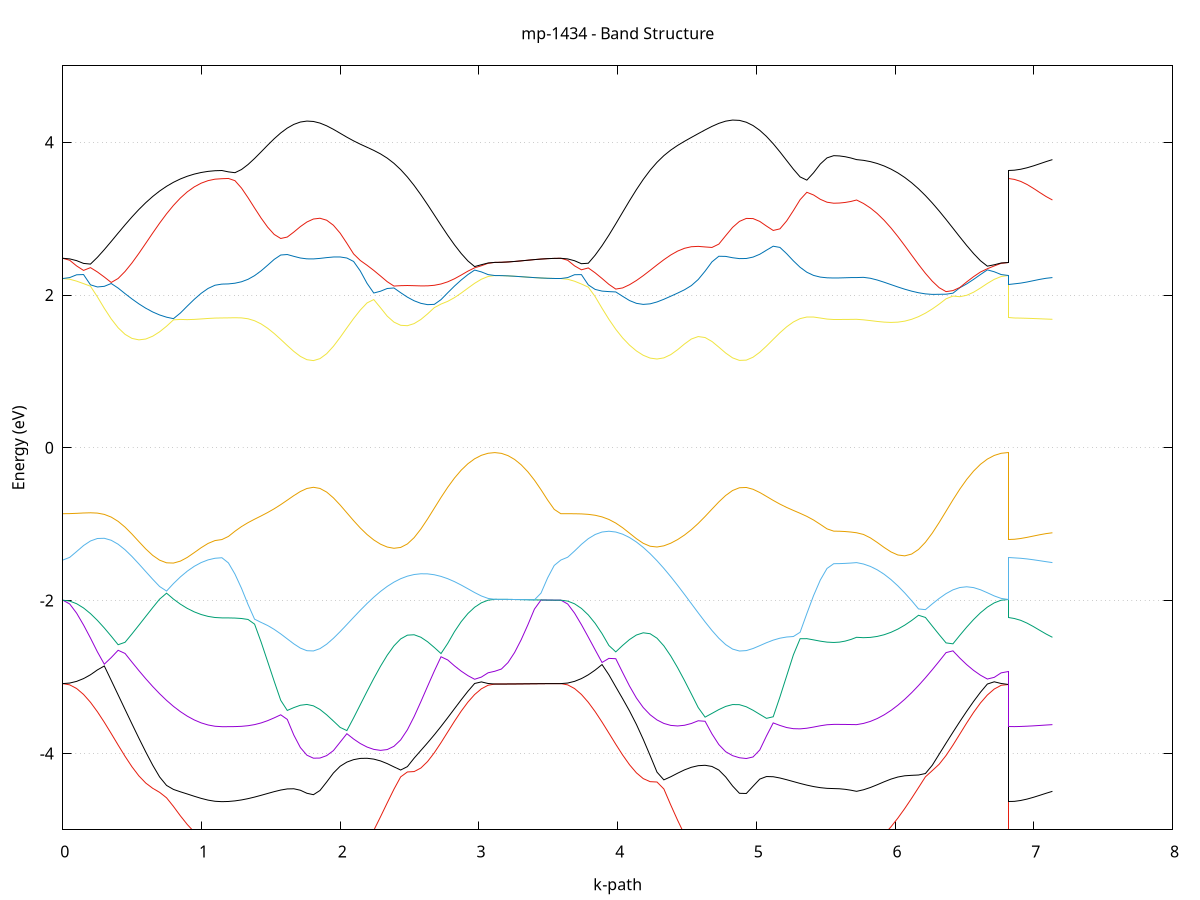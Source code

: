 set title 'mp-1434 - Band Structure'
set xlabel 'k-path'
set ylabel 'Energy (eV)'
set grid y
set yrange [-5:5]
set terminal png size 800,600
set output 'mp-1434_bands_gnuplot.png'
plot '-' using 1:2 with lines notitle, '-' using 1:2 with lines notitle, '-' using 1:2 with lines notitle, '-' using 1:2 with lines notitle, '-' using 1:2 with lines notitle, '-' using 1:2 with lines notitle, '-' using 1:2 with lines notitle, '-' using 1:2 with lines notitle, '-' using 1:2 with lines notitle, '-' using 1:2 with lines notitle, '-' using 1:2 with lines notitle, '-' using 1:2 with lines notitle, '-' using 1:2 with lines notitle, '-' using 1:2 with lines notitle, '-' using 1:2 with lines notitle, '-' using 1:2 with lines notitle, '-' using 1:2 with lines notitle, '-' using 1:2 with lines notitle, '-' using 1:2 with lines notitle, '-' using 1:2 with lines notitle, '-' using 1:2 with lines notitle, '-' using 1:2 with lines notitle, '-' using 1:2 with lines notitle, '-' using 1:2 with lines notitle, '-' using 1:2 with lines notitle, '-' using 1:2 with lines notitle, '-' using 1:2 with lines notitle, '-' using 1:2 with lines notitle, '-' using 1:2 with lines notitle, '-' using 1:2 with lines notitle
0.000000 -35.559544
0.049869 -35.559144
0.099738 -35.558244
0.149607 -35.556644
0.199476 -35.554444
0.249346 -35.551644
0.299215 -35.548344
0.349084 -35.544644
0.398953 -35.540544
0.448822 -35.536144
0.498691 -35.531444
0.548560 -35.535744
0.598429 -35.559844
0.648298 -35.583644
0.698168 -35.606644
0.748037 -35.628544
0.797906 -35.648844
0.847775 -35.667144
0.897644 -35.683244
0.947513 -35.696844
0.997382 -35.707644
1.047251 -35.715544
1.097121 -35.720244
1.146990 -35.721844
1.146990 -35.721844
1.194122 -35.721244
1.241254 -35.719344
1.288386 -35.716344
1.335518 -35.712044
1.382650 -35.706644
1.429782 -35.700244
1.476914 -35.692744
1.524046 -35.684344
1.571178 -35.675144
1.618310 -35.665444
1.665442 -35.655344
1.712574 -35.645644
1.759706 -35.637544
1.806838 -35.634644
1.853971 -35.638244
1.853971 -35.638244
1.902455 -35.645044
1.950938 -35.651544
1.999422 -35.656344
2.047906 -35.658744
2.096390 -35.658644
2.144874 -35.655844
2.193358 -35.650144
2.241842 -35.641744
2.290326 -35.630744
2.338810 -35.617344
2.387294 -35.601644
2.435778 -35.584044
2.484262 -35.564944
2.532746 -35.544644
2.581230 -35.527544
2.629714 -35.532244
2.678198 -35.536844
2.726682 -35.541144
2.775166 -35.545144
2.823650 -35.548744
2.872134 -35.551944
2.920618 -35.554644
2.969102 -35.556744
3.017586 -35.558244
3.066070 -35.559244
3.114554 -35.559544
3.114554 -35.559544
3.162129 -35.559544
3.209704 -35.559544
3.257278 -35.559544
3.304853 -35.559544
3.352428 -35.559544
3.400003 -35.559544
3.447578 -35.559544
3.495153 -35.559544
3.542727 -35.559544
3.590302 -35.559544
3.590302 -35.559544
3.639831 -35.559144
3.689360 -35.558244
3.738888 -35.556544
3.788417 -35.554344
3.837945 -35.551544
3.887474 -35.548244
3.937003 -35.544544
3.986531 -35.540444
4.036060 -35.535944
4.085588 -35.531244
4.135117 -35.528544
4.184646 -35.549944
4.234174 -35.570444
4.283703 -35.589544
4.333232 -35.606944
4.382760 -35.622244
4.432289 -35.635144
4.481817 -35.645344
4.531346 -35.652844
4.580875 -35.657344
4.630403 -35.659044
4.679932 -35.657944
4.729460 -35.654144
4.778989 -35.648344
4.828518 -35.641244
4.878046 -35.635444
4.927575 -35.635644
4.927575 -35.635644
4.976059 -35.642544
5.024543 -35.652244
5.073027 -35.662544
5.121511 -35.672744
5.169995 -35.682344
5.218479 -35.691144
5.266963 -35.698944
5.315447 -35.705844
5.363931 -35.711544
5.412415 -35.716044
5.460899 -35.719244
5.509383 -35.721244
5.557867 -35.721844
5.557867 -35.721844
5.599029 -35.721744
5.640191 -35.721544
5.681353 -35.721144
5.722515 -35.720544
5.722515 -35.720544
5.772137 -35.716144
5.821760 -35.708544
5.871382 -35.697944
5.921005 -35.684544
5.970628 -35.668544
6.020250 -35.650244
6.069873 -35.630044
6.119495 -35.608144
6.169118 -35.585044
6.218741 -35.561244
6.268363 -35.536944
6.317986 -35.531244
6.367608 -35.535944
6.417231 -35.540344
6.466854 -35.544544
6.516476 -35.548244
6.566099 -35.551544
6.615721 -35.554344
6.665344 -35.556644
6.714967 -35.558244
6.764589 -35.559244
6.814212 -35.559544
6.814212 -35.721844
6.859961 -35.721844
6.905709 -35.721744
6.951458 -35.721644
6.997207 -35.721444
7.042955 -35.721244
7.088704 -35.720944
7.134453 -35.720544
e
0.000000 -35.368344
0.049869 -35.370044
0.099738 -35.375144
0.149607 -35.383444
0.199476 -35.394844
0.249346 -35.409044
0.299215 -35.425944
0.349084 -35.445044
0.398953 -35.465944
0.448822 -35.488344
0.498691 -35.511744
0.548560 -35.526644
0.598429 -35.521844
0.648298 -35.517044
0.698168 -35.512444
0.748037 -35.507944
0.797906 -35.503844
0.847775 -35.500044
0.897644 -35.496744
0.947513 -35.493944
0.997382 -35.491744
1.047251 -35.490144
1.097121 -35.489144
1.146990 -35.488844
1.146990 -35.488844
1.194122 -35.488744
1.241254 -35.488444
1.288386 -35.487944
1.335518 -35.487244
1.382650 -35.486544
1.429782 -35.492944
1.476914 -35.506544
1.524046 -35.521144
1.571178 -35.536444
1.618310 -35.551844
1.665442 -35.566844
1.712574 -35.580344
1.759706 -35.590744
1.806838 -35.594544
1.853971 -35.589744
1.853971 -35.589744
1.902455 -35.579544
1.950938 -35.567344
1.999422 -35.554244
2.047906 -35.540744
2.096390 -35.527244
2.144874 -35.513944
2.193358 -35.500744
2.241842 -35.496244
2.290326 -35.500044
2.338810 -35.504144
2.387294 -35.508644
2.435778 -35.513244
2.484262 -35.517944
2.532746 -35.522744
2.581230 -35.523544
2.629714 -35.502244
2.678198 -35.481044
2.726682 -35.460444
2.775166 -35.441044
2.823650 -35.423244
2.872134 -35.407244
2.920618 -35.393744
2.969102 -35.382844
3.017586 -35.374844
3.066070 -35.369944
3.114554 -35.368344
3.114554 -35.368344
3.162129 -35.368344
3.209704 -35.368344
3.257278 -35.368344
3.304853 -35.368344
3.352428 -35.368344
3.400003 -35.368344
3.447578 -35.368344
3.495153 -35.368344
3.542727 -35.368344
3.590302 -35.368344
3.590302 -35.368344
3.639831 -35.370044
3.689360 -35.375144
3.738888 -35.383444
3.788417 -35.394844
3.837945 -35.408944
3.887474 -35.425444
3.937003 -35.443944
3.986531 -35.463944
4.036060 -35.485144
4.085588 -35.506844
4.135117 -35.526444
4.184646 -35.521544
4.234174 -35.516644
4.283703 -35.511844
4.333232 -35.507144
4.382760 -35.502744
4.432289 -35.498644
4.481817 -35.494844
4.531346 -35.506144
4.580875 -35.519644
4.630403 -35.533344
4.679932 -35.547144
4.729460 -35.560744
4.778989 -35.573844
4.828518 -35.585444
4.878046 -35.593344
4.927575 -35.593144
4.927575 -35.593144
4.976059 -35.584444
5.024543 -35.571344
5.073027 -35.556244
5.121511 -35.540444
5.169995 -35.524644
5.218479 -35.509444
5.266963 -35.495144
5.315447 -35.486344
5.363931 -35.487244
5.412415 -35.487844
5.460899 -35.488344
5.509383 -35.488744
5.557867 -35.488844
5.557867 -35.488844
5.599029 -35.488844
5.640191 -35.488844
5.681353 -35.488944
5.722515 -35.489044
5.722515 -35.489044
5.772137 -35.490044
5.821760 -35.491544
5.871382 -35.493744
5.921005 -35.496544
5.970628 -35.499844
6.020250 -35.503544
6.069873 -35.507644
6.119495 -35.512144
6.169118 -35.516744
6.218741 -35.521644
6.268363 -35.526444
6.317986 -35.512844
6.367608 -35.489344
6.417231 -35.466744
6.466854 -35.445644
6.516476 -35.426444
6.566099 -35.409444
6.615721 -35.395044
6.665344 -35.383544
6.714967 -35.375144
6.764589 -35.370044
6.814212 -35.368344
6.814212 -35.488844
6.859961 -35.488844
6.905709 -35.488844
6.951458 -35.488844
6.997207 -35.488844
7.042955 -35.488944
7.088704 -35.489044
7.134453 -35.489044
e
0.000000 -35.368344
0.049869 -35.368744
0.099738 -35.369844
0.149607 -35.371744
0.199476 -35.374344
0.249346 -35.377644
0.299215 -35.381444
0.349084 -35.385844
0.398953 -35.390644
0.448822 -35.395844
0.498691 -35.401244
0.548560 -35.406844
0.598429 -35.412444
0.648298 -35.417944
0.698168 -35.423344
0.748037 -35.428444
0.797906 -35.433244
0.847775 -35.437544
0.897644 -35.441344
0.947513 -35.444644
0.997382 -35.447144
1.047251 -35.449044
1.097121 -35.450144
1.146990 -35.450544
1.146990 -35.450544
1.194122 -35.451844
1.241254 -35.455544
1.288386 -35.461744
1.335518 -35.470244
1.382650 -35.480644
1.429782 -35.485644
1.476914 -35.484644
1.524046 -35.483744
1.571178 -35.482744
1.618310 -35.481844
1.665442 -35.481044
1.712574 -35.480444
1.759706 -35.480144
1.806838 -35.479944
1.853971 -35.480144
1.853971 -35.480144
1.902455 -35.480744
1.950938 -35.481644
1.999422 -35.483044
2.047906 -35.484744
2.096390 -35.487044
2.144874 -35.489644
2.193358 -35.492744
2.241842 -35.487944
2.290326 -35.475644
2.338810 -35.463744
2.387294 -35.452444
2.435778 -35.441744
2.484262 -35.431744
2.532746 -35.422444
2.581230 -35.413744
2.629714 -35.405844
2.678198 -35.398744
2.726682 -35.392344
2.775166 -35.386644
2.823650 -35.381844
2.872134 -35.377644
2.920618 -35.374344
2.969102 -35.371744
3.017586 -35.369844
3.066070 -35.368744
3.114554 -35.368344
3.114554 -35.368344
3.162129 -35.368344
3.209704 -35.368344
3.257278 -35.368344
3.304853 -35.368344
3.352428 -35.368344
3.400003 -35.368344
3.447578 -35.368344
3.495153 -35.368344
3.542727 -35.368344
3.590302 -35.368344
3.590302 -35.368344
3.639831 -35.368744
3.689360 -35.369944
3.738888 -35.371844
3.788417 -35.374544
3.837945 -35.378044
3.887474 -35.382444
3.937003 -35.387444
3.986531 -35.393344
4.036060 -35.400044
4.085588 -35.407544
4.135117 -35.415744
4.184646 -35.424744
4.234174 -35.434544
4.283703 -35.444944
4.333232 -35.456044
4.382760 -35.467744
4.432289 -35.480144
4.481817 -35.492944
4.531346 -35.491444
4.580875 -35.488444
4.630403 -35.485944
4.679932 -35.483844
4.729460 -35.482244
4.778989 -35.481144
4.828518 -35.480344
4.878046 -35.480044
4.927575 -35.480044
4.927575 -35.480044
4.976059 -35.480344
5.024543 -35.480844
5.073027 -35.481644
5.121511 -35.482544
5.169995 -35.483444
5.218479 -35.484444
5.266963 -35.485444
5.315447 -35.482344
5.363931 -35.471344
5.412415 -35.462444
5.460899 -35.455844
5.509383 -35.451844
5.557867 -35.450544
5.557867 -35.450544
5.599029 -35.450544
5.640191 -35.450444
5.681353 -35.450344
5.722515 -35.450244
5.722515 -35.450244
5.772137 -35.449144
5.821760 -35.447344
5.871382 -35.444844
5.921005 -35.441644
5.970628 -35.437944
6.020250 -35.433644
6.069873 -35.428844
6.119495 -35.423744
6.169118 -35.418344
6.218741 -35.412744
6.268363 -35.407144
6.317986 -35.401544
6.367608 -35.396044
6.417231 -35.390844
6.466854 -35.386044
6.516476 -35.381644
6.566099 -35.377744
6.615721 -35.374444
6.665344 -35.371844
6.714967 -35.369844
6.764589 -35.368744
6.814212 -35.368344
6.814212 -35.450544
6.859961 -35.450544
6.905709 -35.450544
6.951458 -35.450444
6.997207 -35.450444
7.042955 -35.450344
7.088704 -35.450344
7.134453 -35.450244
e
0.000000 -14.606444
0.049869 -14.599444
0.099738 -14.578344
0.149607 -14.543444
0.199476 -14.495144
0.249346 -14.433944
0.299215 -14.360344
0.349084 -14.275344
0.398953 -14.179844
0.448822 -14.075044
0.498691 -13.962144
0.548560 -13.842644
0.598429 -13.718344
0.648298 -13.591044
0.698168 -13.463044
0.748037 -13.336744
0.797906 -13.214644
0.847775 -13.099844
0.897644 -12.995144
0.947513 -12.903844
0.997382 -12.828944
1.047251 -12.773044
1.097121 -12.738544
1.146990 -12.726844
1.146990 -12.726844
1.194122 -12.723944
1.241254 -12.715444
1.288386 -12.701544
1.335518 -12.682844
1.382650 -12.659744
1.429782 -12.633244
1.476914 -12.604344
1.524046 -12.574044
1.571178 -12.543744
1.618310 -12.514844
1.665442 -12.488944
1.712574 -12.467744
1.759706 -12.452744
1.806838 -12.445844
1.853971 -12.448344
1.853971 -12.448344
1.902455 -12.462444
1.950938 -12.489244
1.999422 -12.529644
2.047906 -12.583944
2.096390 -12.651944
2.144874 -12.732844
2.193358 -12.825544
2.241842 -12.928444
2.290326 -13.039644
2.338810 -13.157144
2.387294 -13.278944
2.435778 -13.402944
2.484262 -13.527144
2.532746 -13.649644
2.581230 -13.768744
2.629714 -13.882744
2.678198 -13.990244
2.726682 -14.090044
2.775166 -14.180744
2.823650 -14.261544
2.872134 -14.331344
2.920618 -14.389544
2.969102 -14.435444
3.017586 -14.468544
3.066070 -14.488644
3.114554 -14.495344
3.114554 -14.495344
3.162129 -14.498444
3.209704 -14.507244
3.257278 -14.520744
3.304853 -14.537044
3.352428 -14.554444
3.400003 -14.571244
3.447578 -14.585744
3.495153 -14.597044
3.542727 -14.604044
3.590302 -14.606444
3.590302 -14.606444
3.639831 -14.599444
3.689360 -14.578444
3.738888 -14.543544
3.788417 -14.495344
3.837945 -14.434144
3.887474 -14.360744
3.937003 -14.275844
3.986531 -14.180344
4.036060 -14.075344
4.085588 -13.962144
4.135117 -13.841944
4.184646 -13.716444
4.234174 -13.587144
4.283703 -13.456144
4.333232 -13.325244
4.382760 -13.196544
4.432289 -13.072444
4.481817 -12.955044
4.531346 -12.846444
4.580875 -12.748744
4.630403 -12.663444
4.679932 -12.591944
4.729460 -12.534944
4.778989 -12.492444
4.828518 -12.464144
4.878046 -12.449044
4.927575 -12.445744
4.927575 -12.445744
4.976059 -12.452244
5.024543 -12.466744
5.073027 -12.487344
5.121511 -12.512244
5.169995 -12.539644
5.218479 -12.567844
5.266963 -12.595444
5.315447 -12.621144
5.363931 -12.643744
5.412415 -12.662344
5.460899 -12.676144
5.509383 -12.684644
5.557867 -12.687444
5.557867 -12.687444
5.599029 -12.688544
5.640191 -12.691544
5.681353 -12.696544
5.722515 -12.703444
5.722515 -12.703444
5.772137 -12.729344
5.821760 -12.776644
5.871382 -12.843344
5.921005 -12.926944
5.970628 -13.024544
6.020250 -13.133044
6.069873 -13.249644
6.119495 -13.371144
6.169118 -13.495144
6.218741 -13.618944
6.268363 -13.740544
6.317986 -13.857744
6.367608 -13.968844
6.417231 -14.072244
6.466854 -14.166644
6.516476 -14.250844
6.566099 -14.323744
6.615721 -14.384544
6.665344 -14.432644
6.714967 -14.467344
6.764589 -14.488244
6.814212 -14.495344
6.814212 -12.726844
6.859961 -12.726144
6.905709 -12.724144
6.951458 -12.720844
6.997207 -12.716744
7.042955 -12.712044
7.088704 -12.707344
7.134453 -12.703444
e
0.000000 -13.172644
0.049869 -13.169944
0.099738 -13.162144
0.149607 -13.149144
0.199476 -13.131144
0.249346 -13.108344
0.299215 -13.080944
0.349084 -13.049344
0.398953 -13.013744
0.448822 -12.974844
0.498691 -12.933044
0.548560 -12.888844
0.598429 -12.843144
0.648298 -12.796644
0.698168 -12.750244
0.748037 -12.704844
0.797906 -12.661444
0.847775 -12.621044
0.897644 -12.584744
0.947513 -12.553544
0.997382 -12.528244
1.047251 -12.509744
1.097121 -12.498444
1.146990 -12.494644
1.146990 -12.494644
1.194122 -12.492944
1.241254 -12.488044
1.288386 -12.480144
1.335518 -12.469444
1.382650 -12.456544
1.429782 -12.441844
1.476914 -12.426244
1.524046 -12.410344
1.571178 -12.395144
1.618310 -12.381544
1.665442 -12.370344
1.712574 -12.362444
1.759706 -12.358844
1.806838 -12.360244
1.853971 -12.367044
1.853971 -12.367044
1.902455 -12.380244
1.950938 -12.399944
1.999422 -12.426044
2.047906 -12.458344
2.096390 -12.496444
2.144874 -12.539744
2.193358 -12.587544
2.241842 -12.639044
2.290326 -12.693444
2.338810 -12.749744
2.387294 -12.807344
2.435778 -12.865244
2.484262 -12.922744
2.532746 -12.979044
2.581230 -13.033444
2.629714 -13.085344
2.678198 -13.134044
2.726682 -13.179144
2.775166 -13.220144
2.823650 -13.256444
2.872134 -13.287844
2.920618 -13.313944
2.969102 -13.334544
3.017586 -13.349444
3.066070 -13.358344
3.114554 -13.361344
3.114554 -13.361344
3.162129 -13.356444
3.209704 -13.342144
3.257278 -13.320344
3.304853 -13.293244
3.352428 -13.263944
3.400003 -13.235144
3.447578 -13.209644
3.495153 -13.189644
3.542727 -13.176944
3.590302 -13.172644
3.590302 -13.172644
3.639831 -13.169844
3.689360 -13.161744
3.738888 -13.148244
3.788417 -13.129544
3.837945 -13.105844
3.887474 -13.077444
3.937003 -13.044644
3.986531 -13.007744
4.036060 -12.967344
4.085588 -12.923844
4.135117 -12.877744
4.184646 -12.829744
4.234174 -12.780444
4.283703 -12.730544
4.333232 -12.680844
4.382760 -12.631944
4.432289 -12.584844
4.481817 -12.540344
4.531346 -12.499244
4.580875 -12.462244
4.630403 -12.430244
4.679932 -12.403644
4.729460 -12.383044
4.778989 -12.368744
4.828518 -12.360644
4.878046 -12.358744
4.927575 -12.362544
4.927575 -12.362544
4.976059 -12.371144
5.024543 -12.383844
5.073027 -12.399844
5.121511 -12.418044
5.169995 -12.437544
5.218479 -12.457344
5.266963 -12.476544
5.315447 -12.494344
5.363931 -12.509844
5.412415 -12.522644
5.460899 -12.532144
5.509383 -12.537944
5.557867 -12.539844
5.557867 -12.539844
5.599029 -12.539544
5.640191 -12.538644
5.681353 -12.537144
5.722515 -12.535244
5.722515 -12.535244
5.772137 -12.553044
5.821760 -12.578844
5.871382 -12.612144
5.921005 -12.651844
5.970628 -12.697144
6.020250 -12.746844
6.069873 -12.799844
6.119495 -12.854844
6.169118 -12.910944
6.218741 -12.966844
6.268363 -13.021744
6.317986 -13.074544
6.367608 -13.124744
6.417231 -13.171344
6.466854 -13.213844
6.516476 -13.251644
6.566099 -13.284444
6.615721 -13.311744
6.665344 -13.333344
6.714967 -13.348844
6.764589 -13.358244
6.814212 -13.361344
6.814212 -12.494644
6.859961 -12.495744
6.905709 -12.498944
6.951458 -12.504144
6.997207 -12.510844
7.042955 -12.518744
7.088704 -12.527144
7.134453 -12.535244
e
0.000000 -6.363544
0.049869 -6.355144
0.099738 -6.329944
0.149607 -6.288744
0.199476 -6.232444
0.249346 -6.162644
0.299215 -6.081544
0.349084 -5.992344
0.398953 -5.899244
0.448822 -5.807944
0.498691 -5.726244
0.548560 -5.663744
0.598429 -5.630544
0.648298 -5.633744
0.698168 -5.673244
0.748037 -5.741344
0.797906 -5.826844
0.847775 -5.919244
0.897644 -6.010144
0.947513 -6.093044
0.997382 -6.162944
1.047251 -6.215744
1.097121 -6.248644
1.146990 -6.259744
1.146990 -6.259744
1.194122 -6.251344
1.241254 -6.226044
1.288386 -6.184244
1.335518 -6.126444
1.382650 -6.053244
1.429782 -5.965544
1.476914 -5.864544
1.524046 -5.751744
1.571178 -5.661444
1.618310 -5.720944
1.665442 -5.773444
1.712574 -5.813544
1.759706 -5.838644
1.806838 -5.846644
1.853971 -5.835944
1.853971 -5.835944
1.902455 -5.804344
1.950938 -5.751144
1.999422 -5.676344
2.047906 -5.580544
2.096390 -5.494044
2.144874 -5.514844
2.193358 -5.513744
2.241842 -5.490844
2.290326 -5.448944
2.338810 -5.392344
2.387294 -5.327044
2.435778 -5.261944
2.484262 -5.209344
2.532746 -5.183144
2.581230 -5.192344
2.629714 -5.234944
2.678198 -5.301044
2.726682 -5.379644
2.775166 -5.462044
2.823650 -5.542144
2.872134 -5.615544
2.920618 -5.679244
2.969102 -5.730944
3.017586 -5.768844
3.066070 -5.792044
3.114554 -5.799844
3.114554 -5.799844
3.162129 -5.816944
3.209704 -5.865144
3.257278 -5.936644
3.304853 -6.021344
3.352428 -6.109444
3.400003 -6.192444
3.447578 -6.263644
3.495153 -6.318044
3.542727 -6.352044
3.590302 -6.363544
3.590302 -6.363544
3.639831 -6.355344
3.689360 -6.330744
3.738888 -6.290544
3.788417 -6.235444
3.837945 -6.167144
3.887474 -6.087544
3.937003 -5.999144
3.986531 -5.905544
4.036060 -5.811144
4.085588 -5.721844
4.135117 -5.645044
4.184646 -5.588844
4.234174 -5.559344
4.283703 -5.557244
4.333232 -5.575644
4.382760 -5.603944
4.432289 -5.631344
4.481817 -5.649144
4.531346 -5.650944
4.580875 -5.632144
4.630403 -5.590444
4.679932 -5.626944
4.729460 -5.714744
4.778989 -5.780144
4.828518 -5.823044
4.878046 -5.843944
4.927575 -5.844244
4.927575 -5.844244
4.976059 -5.826344
5.024543 -5.792644
5.073027 -5.746244
5.121511 -5.690844
5.169995 -5.671444
5.218479 -5.784244
5.266963 -5.888944
5.315447 -5.980144
5.363931 -6.056444
5.412415 -6.116844
5.460899 -6.160544
5.509383 -6.186944
5.557867 -6.195844
5.557867 -6.195844
5.599029 -6.196044
5.640191 -6.196644
5.681353 -6.197544
5.722515 -6.198544
5.722515 -6.198544
5.772137 -6.161244
5.821760 -6.102244
5.871382 -6.023644
5.921005 -5.928244
5.970628 -5.819644
6.020250 -5.701944
6.069873 -5.580644
6.119495 -5.463044
6.169118 -5.359644
6.218741 -5.284044
6.268363 -5.249144
6.317986 -5.258844
6.367608 -5.304844
6.417231 -5.373544
6.466854 -5.452444
6.516476 -5.532644
6.566099 -5.607944
6.615721 -5.673844
6.665344 -5.727744
6.714967 -5.767444
6.764589 -5.791744
6.814212 -5.799844
6.814212 -6.259744
6.859961 -6.258044
6.905709 -6.252844
6.951458 -6.244844
6.997207 -6.234444
7.042955 -6.222544
7.088704 -6.210244
7.134453 -6.198544
e
0.000000 -3.086544
0.049869 -3.102944
0.099738 -3.151044
0.149607 -3.228444
0.199476 -3.331144
0.249346 -3.454344
0.299215 -3.592544
0.349084 -3.740044
0.398953 -3.890844
0.448822 -4.038344
0.498691 -4.175344
0.548560 -4.294444
0.598429 -4.388944
0.648298 -4.457344
0.698168 -4.510344
0.748037 -4.581744
0.797906 -4.694744
0.847775 -4.817744
0.897644 -4.931344
0.947513 -5.029044
0.997382 -5.107544
1.047251 -5.164944
1.097121 -5.199944
1.146990 -5.211644
1.146990 -5.211644
1.194122 -5.218844
1.241254 -5.240244
1.288386 -5.275344
1.335518 -5.322944
1.382650 -5.381044
1.429782 -5.446944
1.476914 -5.517344
1.524046 -5.588444
1.571178 -5.624144
1.618310 -5.495644
1.665442 -5.360344
1.712574 -5.227944
1.759706 -5.115144
1.806838 -5.059144
1.853971 -5.091244
1.853971 -5.091244
1.902455 -5.181444
1.950938 -5.282744
1.999422 -5.373144
2.047906 -5.443544
2.096390 -5.460744
2.144874 -5.327344
2.193358 -5.174944
2.241842 -5.007944
2.290326 -4.830344
2.338810 -4.647744
2.387294 -4.469144
2.435778 -4.307544
2.484262 -4.243144
2.532746 -4.237944
2.581230 -4.191944
2.629714 -4.106544
2.678198 -3.991844
2.726682 -3.859444
2.775166 -3.719344
2.823650 -3.579544
2.872134 -3.447244
2.920618 -3.328644
2.969102 -3.229444
3.017586 -3.154644
3.066070 -3.108044
3.114554 -3.092244
3.114554 -3.092244
3.162129 -3.092044
3.209704 -3.091644
3.257278 -3.091044
3.304853 -3.090244
3.352428 -3.089344
3.400003 -3.088544
3.447578 -3.087744
3.495153 -3.087044
3.542727 -3.086744
3.590302 -3.086544
3.590302 -3.086544
3.639831 -3.102944
3.689360 -3.151244
3.738888 -3.228644
3.788417 -3.331244
3.837945 -3.453644
3.887474 -3.590244
3.937003 -3.734744
3.986531 -3.880644
4.036060 -4.021144
4.085588 -4.148544
4.135117 -4.254444
4.184646 -4.330344
4.234174 -4.370144
4.283703 -4.374744
4.333232 -4.465844
4.382760 -4.675244
4.432289 -4.875244
4.481817 -5.061744
4.531346 -5.231944
4.580875 -5.383744
4.630403 -5.514944
4.679932 -5.521444
4.729460 -5.429944
4.778989 -5.316844
4.828518 -5.192644
4.878046 -5.086644
4.927575 -5.064244
4.927575 -5.064244
4.976059 -5.143544
5.024543 -5.267944
5.073027 -5.403444
5.121511 -5.536844
5.169995 -5.621344
5.218479 -5.561644
5.266963 -5.499944
5.315447 -5.443244
5.363931 -5.394644
5.412415 -5.355944
5.460899 -5.328144
5.509383 -5.311544
5.557867 -5.305944
5.557867 -5.305944
5.599029 -5.304344
5.640191 -5.299544
5.681353 -5.291644
5.722515 -5.280744
5.722515 -5.280744
5.772137 -5.256844
5.821760 -5.211244
5.871382 -5.145544
5.921005 -5.061344
5.970628 -4.960944
6.020250 -4.846744
6.069873 -4.721344
6.119495 -4.587344
6.169118 -4.447644
6.218741 -4.306844
6.268363 -4.224944
6.317986 -4.141744
6.367608 -4.027344
6.417231 -3.891944
6.466854 -3.746944
6.516476 -3.601544
6.566099 -3.463544
6.615721 -3.339644
6.665344 -3.235944
6.714967 -3.157544
6.764589 -3.108744
6.814212 -3.092244
6.814212 -5.211644
6.859961 -5.214044
6.905709 -5.220944
6.951458 -5.231344
6.997207 -5.244044
7.042955 -5.257444
7.088704 -5.270144
7.134453 -5.280744
e
0.000000 -3.086544
0.049869 -3.079244
0.099738 -3.057244
0.149607 -3.020944
0.199476 -2.970844
0.249346 -2.907544
0.299215 -2.855544
0.349084 -3.044144
0.398953 -3.234344
0.448822 -3.424744
0.498691 -3.614144
0.548560 -3.800644
0.598429 -3.982044
0.648298 -4.154444
0.698168 -4.308744
0.748037 -4.419444
0.797906 -4.471944
0.847775 -4.502844
0.897644 -4.531544
0.947513 -4.561044
0.997382 -4.588844
1.047251 -4.611744
1.097121 -4.626844
1.146990 -4.632044
1.146990 -4.632044
1.194122 -4.629444
1.241254 -4.621744
1.288386 -4.609244
1.335518 -4.592344
1.382650 -4.571844
1.429782 -4.548844
1.476914 -4.524644
1.524046 -4.500844
1.571178 -4.479844
1.618310 -4.465244
1.665442 -4.463144
1.712574 -4.482344
1.759706 -4.522044
1.806838 -4.540744
1.853971 -4.485944
1.853971 -4.485944
1.902455 -4.374344
1.950938 -4.256844
1.999422 -4.168544
2.047906 -4.114144
2.096390 -4.082044
2.144874 -4.065844
2.193358 -4.063844
2.241842 -4.074944
2.290326 -4.098544
2.338810 -4.133844
2.387294 -4.176644
2.435778 -4.217644
2.484262 -4.173344
2.532746 -4.062544
2.581230 -3.961944
2.629714 -3.861544
2.678198 -3.757044
2.726682 -3.647144
2.775166 -3.532644
2.823650 -3.415444
2.872134 -3.298744
2.920618 -3.186544
2.969102 -3.084844
3.017586 -3.064244
3.066070 -3.085144
3.114554 -3.092244
3.114554 -3.092244
3.162129 -3.092044
3.209704 -3.091644
3.257278 -3.091044
3.304853 -3.090244
3.352428 -3.089344
3.400003 -3.088544
3.447578 -3.087744
3.495153 -3.087044
3.542727 -3.086744
3.590302 -3.086544
3.590302 -3.086544
3.639831 -3.079144
3.689360 -3.057144
3.738888 -3.020944
3.788417 -2.971344
3.837945 -2.909444
3.887474 -2.837244
3.937003 -2.971744
3.986531 -3.128944
4.036060 -3.284344
4.085588 -3.444644
4.135117 -3.620244
4.184646 -3.816544
4.234174 -4.028244
4.283703 -4.245444
4.333232 -4.346644
4.382760 -4.306144
4.432289 -4.259444
4.481817 -4.216044
4.531346 -4.182044
4.580875 -4.161044
4.630403 -4.155844
4.679932 -4.171144
4.729460 -4.217944
4.778989 -4.308544
4.828518 -4.426544
4.878046 -4.522544
4.927575 -4.524844
4.927575 -4.524844
4.976059 -4.430044
5.024543 -4.336844
5.073027 -4.303044
5.121511 -4.305544
5.169995 -4.322244
5.218479 -4.344644
5.266963 -4.369044
5.315447 -4.393244
5.363931 -4.415444
5.412415 -4.434344
5.460899 -4.448644
5.509383 -4.457644
5.557867 -4.460644
5.557867 -4.460644
5.599029 -4.463144
5.640191 -4.470444
5.681353 -4.481944
5.722515 -4.496644
5.722515 -4.496644
5.772137 -4.476444
5.821760 -4.446744
5.871382 -4.410444
5.921005 -4.371944
5.970628 -4.336544
6.020250 -4.309244
6.069873 -4.293244
6.119495 -4.287244
6.169118 -4.283044
6.218741 -4.263644
6.268363 -4.154744
6.317986 -4.009944
6.367608 -3.865544
6.417231 -3.723044
6.466854 -3.583544
6.516476 -3.448544
6.566099 -3.319544
6.615721 -3.199244
6.665344 -3.092144
6.714967 -3.062844
6.764589 -3.084844
6.814212 -3.092244
6.814212 -4.632044
6.859961 -4.628044
6.905709 -4.616444
6.951458 -4.598244
6.997207 -4.575044
7.042955 -4.548944
7.088704 -4.522044
7.134453 -4.496644
e
0.000000 -1.994244
0.049869 -2.044044
0.099738 -2.164544
0.149607 -2.319044
0.199476 -2.490044
0.249346 -2.670244
0.299215 -2.832244
0.349084 -2.745844
0.398953 -2.650144
0.448822 -2.691844
0.498691 -2.805344
0.548560 -2.916444
0.598429 -3.023444
0.648298 -3.124744
0.698168 -3.219344
0.748037 -3.306244
0.797906 -3.384544
0.847775 -3.453544
0.897644 -3.512844
0.947513 -3.561944
0.997382 -3.600444
1.047251 -3.628044
1.097121 -3.644744
1.146990 -3.650344
1.146990 -3.650344
1.194122 -3.650244
1.241254 -3.649144
1.288386 -3.645744
1.335518 -3.637744
1.382650 -3.623344
1.429782 -3.601344
1.476914 -3.571544
1.524046 -3.534944
1.571178 -3.494944
1.618310 -3.555044
1.665442 -3.759844
1.712574 -3.923244
1.759706 -4.023444
1.806838 -4.062844
1.853971 -4.061044
1.853971 -4.061044
1.902455 -4.029144
1.950938 -3.963544
1.999422 -3.853044
2.047906 -3.742244
2.096390 -3.811644
2.144874 -3.871044
2.193358 -3.916844
2.241842 -3.947444
2.290326 -3.960544
2.338810 -3.949944
2.387294 -3.907544
2.435778 -3.823544
2.484262 -3.691144
2.532746 -3.518544
2.581230 -3.323844
2.629714 -3.121844
2.678198 -2.922844
2.726682 -2.735244
2.775166 -2.777044
2.823650 -2.854044
2.872134 -2.923244
2.920618 -2.982344
2.969102 -3.029744
3.017586 -3.001144
3.066070 -2.944944
3.114554 -2.924844
3.114554 -2.924844
3.162129 -2.895644
3.209704 -2.810944
3.257278 -2.679144
3.304853 -2.511244
3.352428 -2.318444
3.400003 -2.111544
3.447578 -1.991944
3.495153 -1.993144
3.542727 -1.994044
3.590302 -1.994244
3.590302 -1.994244
3.639831 -2.044244
3.689360 -2.163944
3.738888 -2.314744
3.788417 -2.477944
3.837945 -2.644644
3.887474 -2.809844
3.937003 -2.756344
3.986531 -2.760644
4.036060 -2.941644
4.085588 -3.118444
4.135117 -3.274844
4.184646 -3.399944
4.234174 -3.494144
4.283703 -3.562144
4.333232 -3.607844
4.382760 -3.633544
4.432289 -3.641044
4.481817 -3.632044
4.531346 -3.608544
4.580875 -3.572944
4.630403 -3.579644
4.679932 -3.744744
4.729460 -3.884544
4.778989 -3.978144
4.828518 -4.029444
4.878046 -4.057144
4.927575 -4.067144
4.927575 -4.067144
4.976059 -4.046844
5.024543 -3.955444
5.073027 -3.771644
5.121511 -3.600944
5.169995 -3.634244
5.218479 -3.661644
5.266963 -3.676544
5.315447 -3.678944
5.363931 -3.670644
5.412415 -3.655444
5.460899 -3.638444
5.509383 -3.625244
5.557867 -3.620344
5.557867 -3.620344
5.599029 -3.620544
5.640191 -3.621244
5.681353 -3.622344
5.722515 -3.623544
5.722515 -3.623544
5.772137 -3.607944
5.821760 -3.581344
5.871382 -3.543844
5.921005 -3.495744
5.970628 -3.437444
6.020250 -3.369144
6.069873 -3.291644
6.119495 -3.205544
6.169118 -3.111544
6.218741 -3.010744
6.268363 -2.904244
6.317986 -2.793644
6.367608 -2.680744
6.417231 -2.657744
6.466854 -2.752544
6.516476 -2.838444
6.566099 -2.913444
6.615721 -2.976544
6.665344 -3.026544
6.714967 -3.004644
6.764589 -2.945844
6.814212 -2.924844
6.814212 -3.650344
6.859961 -3.649544
6.905709 -3.647444
6.951458 -3.643944
6.997207 -3.639544
7.042955 -3.634344
7.088704 -3.628844
7.134453 -3.623544
e
0.000000 -1.994244
0.049869 -2.006044
0.099738 -2.040744
0.149607 -2.096344
0.199476 -2.170144
0.249346 -2.258544
0.299215 -2.358144
0.349084 -2.465544
0.398953 -2.577444
0.448822 -2.545744
0.498691 -2.435844
0.548560 -2.321944
0.598429 -2.206444
0.648298 -2.091644
0.698168 -1.980244
0.748037 -1.902844
0.797906 -1.980144
0.847775 -2.046644
0.897644 -2.102344
0.947513 -2.147344
0.997382 -2.182044
1.047251 -2.206544
1.097121 -2.221144
1.146990 -2.226044
1.146990 -2.226044
1.194122 -2.226544
1.241254 -2.228644
1.288386 -2.234244
1.335518 -2.246944
1.382650 -2.307944
1.429782 -2.542844
1.476914 -2.798544
1.524046 -3.056044
1.571178 -3.305544
1.618310 -3.437844
1.665442 -3.400744
1.712574 -3.369944
1.759706 -3.359344
1.806838 -3.377544
1.853971 -3.424844
1.853971 -3.424844
1.902455 -3.495244
1.950938 -3.576544
1.999422 -3.660044
2.047906 -3.701544
2.096390 -3.535744
2.144874 -3.361844
2.193358 -3.188244
2.241842 -3.019544
2.290326 -2.859944
2.338810 -2.714944
2.387294 -2.592244
2.435778 -2.501644
2.484262 -2.452344
2.532746 -2.447044
2.581230 -2.479444
2.629714 -2.538544
2.678198 -2.613344
2.726682 -2.693444
2.775166 -2.560044
2.823650 -2.406644
2.872134 -2.275644
2.920618 -2.168844
2.969102 -2.086744
3.017586 -2.028844
3.066070 -1.994544
3.114554 -1.983244
3.114554 -1.983244
3.162129 -1.983544
3.209704 -1.984244
3.257278 -1.985444
3.304853 -1.987044
3.352428 -1.988744
3.400003 -1.990444
3.447578 -1.991944
3.495153 -1.993144
3.542727 -1.993944
3.590302 -1.994244
3.590302 -1.994244
3.639831 -2.006144
3.689360 -2.041944
3.738888 -2.102244
3.788417 -2.187544
3.837945 -2.297844
3.887474 -2.432144
3.937003 -2.587944
3.986531 -2.671044
4.036060 -2.586544
4.085588 -2.509644
4.135117 -2.450544
4.184646 -2.421344
4.234174 -2.433544
4.283703 -2.492144
4.333232 -2.592444
4.382760 -2.724444
4.432289 -2.878144
4.481817 -3.045744
4.531346 -3.221344
4.580875 -3.400144
4.630403 -3.525344
4.679932 -3.476544
4.729460 -3.426744
4.778989 -3.385044
4.828518 -3.360844
4.878046 -3.362344
4.927575 -3.390044
4.927575 -3.390044
4.976059 -3.435244
5.024543 -3.488644
5.073027 -3.541444
5.121511 -3.520444
5.169995 -3.261244
5.218479 -2.985744
5.266963 -2.709944
5.315447 -2.498844
5.363931 -2.498144
5.412415 -2.514044
5.460899 -2.530844
5.509383 -2.543444
5.557867 -2.548044
5.557867 -2.548044
5.599029 -2.543544
5.640191 -2.530144
5.681353 -2.508744
5.722515 -2.480444
5.722515 -2.480444
5.772137 -2.485344
5.821760 -2.481644
5.871382 -2.468944
5.921005 -2.446844
5.970628 -2.414844
6.020250 -2.372944
6.069873 -2.321144
6.119495 -2.260344
6.169118 -2.191844
6.218741 -2.220444
6.268363 -2.333444
6.317986 -2.445444
6.367608 -2.553644
6.417231 -2.565744
6.466854 -2.454344
6.516476 -2.347044
6.566099 -2.247544
6.615721 -2.159144
6.665344 -2.085344
6.714967 -2.029744
6.764589 -1.995044
6.814212 -1.983244
6.814212 -2.226044
6.859961 -2.234344
6.905709 -2.258244
6.951458 -2.294844
6.997207 -2.339844
7.042955 -2.388944
7.088704 -2.437244
7.134453 -2.480444
e
0.000000 -1.469244
0.049869 -1.433844
0.099738 -1.357444
0.149607 -1.279244
0.199476 -1.219444
0.249346 -1.186944
0.299215 -1.184244
0.349084 -1.210244
0.398953 -1.261944
0.448822 -1.334544
0.498691 -1.422444
0.548560 -1.519644
0.598429 -1.620644
0.648298 -1.720644
0.698168 -1.815744
0.748037 -1.874644
0.797906 -1.777144
0.847775 -1.689744
0.897644 -1.614144
0.947513 -1.551344
0.997382 -1.502144
1.047251 -1.466944
1.097121 -1.445744
1.146990 -1.438744
1.146990 -1.438744
1.194122 -1.506644
1.241254 -1.653444
1.288386 -1.839144
1.335518 -2.051044
1.382650 -2.243244
1.429782 -2.285644
1.476914 -2.326144
1.524046 -2.376644
1.571178 -2.436044
1.618310 -2.501144
1.665442 -2.566044
1.712574 -2.621544
1.759706 -2.655844
1.806838 -2.658944
1.853971 -2.628844
1.853971 -2.628844
1.902455 -2.570444
1.950938 -2.493644
1.999422 -2.406144
2.047906 -2.313244
2.096390 -2.219044
2.144874 -2.126544
2.193358 -2.037944
2.241842 -1.955244
2.290326 -1.880244
2.338810 -1.814244
2.387294 -1.758244
2.435778 -1.713344
2.484262 -1.680044
2.532746 -1.658544
2.581230 -1.648744
2.629714 -1.649944
2.678198 -1.661544
2.726682 -1.683044
2.775166 -1.713344
2.823650 -1.751644
2.872134 -1.796344
2.920618 -1.845144
2.969102 -1.894744
3.017586 -1.939344
3.066070 -1.971344
3.114554 -1.983244
3.114554 -1.983244
3.162129 -1.983544
3.209704 -1.984244
3.257278 -1.985444
3.304853 -1.987044
3.352428 -1.988744
3.400003 -1.990444
3.447578 -1.901744
3.495153 -1.702744
3.542727 -1.539944
3.590302 -1.469244
3.590302 -1.469244
3.639831 -1.432144
3.689360 -1.350744
3.738888 -1.263744
3.788417 -1.189144
3.837945 -1.134444
3.887474 -1.102144
3.937003 -1.091944
3.986531 -1.102244
4.036060 -1.130544
4.085588 -1.174644
4.135117 -1.232744
4.184646 -1.303644
4.234174 -1.385844
4.283703 -1.477844
4.333232 -1.578444
4.382760 -1.686444
4.432289 -1.800244
4.481817 -1.918544
4.531346 -2.039244
4.580875 -2.160144
4.630403 -2.278644
4.679932 -2.391044
4.729460 -2.492544
4.778989 -2.576344
4.828518 -2.634344
4.878046 -2.659944
4.927575 -2.654244
4.927575 -2.654244
4.976059 -2.627144
5.024543 -2.589844
5.073027 -2.551244
5.121511 -2.517344
5.169995 -2.491944
5.218479 -2.476544
5.266963 -2.469944
5.315447 -2.414344
5.363931 -2.169544
5.412415 -1.934344
5.460899 -1.731144
5.509383 -1.578844
5.557867 -1.516744
5.557867 -1.516744
5.599029 -1.515744
5.640191 -1.512844
5.681353 -1.508344
5.722515 -1.502544
5.722515 -1.502544
5.772137 -1.520944
5.821760 -1.552344
5.871382 -1.597044
5.921005 -1.654744
5.970628 -1.725144
6.020250 -1.807344
6.069873 -1.899944
6.119495 -2.001144
6.169118 -2.108844
6.218741 -2.118244
6.268363 -2.043244
6.317986 -1.971544
6.367608 -1.908444
6.417231 -1.859344
6.466854 -1.828744
6.516476 -1.818944
6.566099 -1.829744
6.615721 -1.857944
6.665344 -1.897244
6.714967 -1.938744
6.764589 -1.970944
6.814212 -1.983244
6.814212 -1.438744
6.859961 -1.440544
6.905709 -1.445944
6.951458 -1.454444
6.997207 -1.465344
7.042955 -1.477744
7.088704 -1.490444
7.134453 -1.502544
e
0.000000 -0.862344
0.049869 -0.861044
0.099738 -0.857544
0.149607 -0.853044
0.199476 -0.850344
0.249346 -0.854344
0.299215 -0.871344
0.349084 -0.906644
0.398953 -0.962644
0.448822 -1.038244
0.498691 -1.129144
0.548560 -1.227644
0.598429 -1.324144
0.648298 -1.408144
0.698168 -1.470744
0.748037 -1.505144
0.797906 -1.508644
0.847775 -1.483044
0.897644 -1.434344
0.947513 -1.372044
0.997382 -1.307544
1.047251 -1.251644
1.097121 -1.214044
1.146990 -1.200744
1.146990 -1.200744
1.194122 -1.159844
1.241254 -1.091844
1.288386 -1.030844
1.335518 -0.979444
1.382650 -0.934444
1.429782 -0.891544
1.476914 -0.846844
1.524046 -0.797944
1.571178 -0.743644
1.618310 -0.685144
1.665442 -0.625744
1.712574 -0.571844
1.759706 -0.532344
1.806838 -0.516644
1.853971 -0.531544
1.853971 -0.531544
1.902455 -0.579544
1.950938 -0.654944
1.999422 -0.748544
2.047906 -0.850744
2.096390 -0.953244
2.144874 -1.049444
2.193358 -1.134744
2.241842 -1.205844
2.290326 -1.261144
2.338810 -1.298744
2.387294 -1.315044
2.435778 -1.303844
2.484262 -1.258144
2.532746 -1.176144
2.581230 -1.063744
2.629714 -0.931644
2.678198 -0.790544
2.726682 -0.649644
2.775166 -0.516244
2.823650 -0.395944
2.872134 -0.292444
2.920618 -0.208044
2.969102 -0.143344
3.017586 -0.097944
3.066070 -0.071244
3.114554 -0.062444
3.114554 -0.062444
3.162129 -0.072344
3.209704 -0.102244
3.257278 -0.152244
3.304853 -0.222644
3.352428 -0.313144
3.400003 -0.422744
3.447578 -0.548644
3.495153 -0.683144
3.542727 -0.805544
3.590302 -0.862344
3.590302 -0.862344
3.639831 -0.862444
3.689360 -0.862944
3.738888 -0.865044
3.788417 -0.870844
3.837945 -0.882844
3.887474 -0.904144
3.937003 -0.937644
3.986531 -0.985144
4.036060 -1.046244
4.085588 -1.117044
4.135117 -1.189044
4.184646 -1.249944
4.234174 -1.288244
4.283703 -1.298244
4.333232 -1.282844
4.382760 -1.248644
4.432289 -1.200944
4.481817 -1.141844
4.531346 -1.071244
4.580875 -0.989644
4.630403 -0.898744
4.679932 -0.802644
4.729460 -0.707944
4.778989 -0.623344
4.828518 -0.558744
4.878046 -0.522744
4.927575 -0.518944
4.927575 -0.518944
4.976059 -0.542644
5.024543 -0.584844
5.073027 -0.635944
5.121511 -0.688244
5.169995 -0.736844
5.218479 -0.780344
5.266963 -0.819444
5.315447 -0.857044
5.363931 -0.897444
5.412415 -0.944944
5.460899 -1.001744
5.509383 -1.060644
5.557867 -1.090644
5.557867 -1.090644
5.599029 -1.091944
5.640191 -1.095844
5.681353 -1.102444
5.722515 -1.111844
5.722515 -1.111844
5.772137 -1.133844
5.821760 -1.178544
5.871382 -1.238644
5.921005 -1.303944
5.970628 -1.362644
6.020250 -1.402844
6.069873 -1.414244
6.119495 -1.390544
6.169118 -1.330144
6.218741 -1.236344
6.268363 -1.115844
6.317986 -0.977144
6.367608 -0.829344
6.417231 -0.681244
6.466854 -0.540544
6.516476 -0.413544
6.566099 -0.304244
6.615721 -0.215344
6.665344 -0.147244
6.714967 -0.099644
6.764589 -0.071644
6.814212 -0.062444
6.814212 -1.200744
6.859961 -1.197044
6.905709 -1.186844
6.951458 -1.171944
6.997207 -1.154844
7.042955 -1.137844
7.088704 -1.123044
7.134453 -1.111844
e
0.000000 2.216256
0.049869 2.206956
0.099738 2.182156
0.149607 2.149456
0.199476 2.115756
0.249346 1.977056
0.299215 1.826356
0.349084 1.687756
0.398953 1.571656
0.448822 1.485356
0.498691 1.432556
0.548560 1.413256
0.598429 1.424456
0.648298 1.461456
0.698168 1.519056
0.748037 1.591956
0.797906 1.675456
0.847775 1.680856
0.897644 1.678256
0.947513 1.681156
0.997382 1.687056
1.047251 1.693556
1.097121 1.698456
1.146990 1.700156
1.146990 1.700156
1.194122 1.701256
1.241254 1.703056
1.288386 1.700956
1.335518 1.689356
1.382650 1.663556
1.429782 1.621856
1.476914 1.565256
1.524046 1.496556
1.571178 1.419456
1.618310 1.339256
1.665442 1.262356
1.712574 1.197156
1.759706 1.153756
1.806838 1.141756
1.853971 1.167456
1.853971 1.167456
1.902455 1.232456
1.950938 1.328956
1.999422 1.445456
2.047906 1.569956
2.096390 1.692156
2.144874 1.803556
2.193358 1.896756
2.241842 1.940856
2.290326 1.834056
2.338810 1.723956
2.387294 1.645756
2.435778 1.604056
2.484262 1.598656
2.532746 1.626056
2.581230 1.680056
2.629714 1.753356
2.678198 1.835156
2.726682 1.882056
2.775166 1.917656
2.823650 1.966256
2.872134 2.025756
2.920618 2.090656
2.969102 2.153856
3.017586 2.207156
3.066070 2.242856
3.114554 2.255456
3.114554 2.255456
3.162129 2.254356
3.209704 2.250956
3.257278 2.246056
3.304853 2.240156
3.352428 2.234056
3.400003 2.228256
3.447578 2.223256
3.495153 2.219456
3.542727 2.217056
3.590302 2.216256
3.590302 2.216256
3.639831 2.206756
3.689360 2.180856
3.738888 2.144256
3.788417 2.103356
3.837945 1.979156
3.887474 1.827156
3.937003 1.682256
3.986531 1.551456
4.036060 1.438556
4.085588 1.344456
4.135117 1.268656
4.184646 1.211356
4.234174 1.174756
4.283703 1.162456
4.333232 1.177556
4.382760 1.219956
4.432289 1.284656
4.481817 1.359356
4.531346 1.424256
4.580875 1.456556
4.630403 1.443756
4.679932 1.392056
4.729460 1.317956
4.778989 1.240656
4.828518 1.177856
4.878046 1.144456
4.927575 1.148056
4.927575 1.148056
4.976059 1.186256
5.024543 1.250956
5.073027 1.332156
5.121511 1.419956
5.169995 1.506356
5.218479 1.584256
5.266963 1.647656
5.315447 1.691456
5.363931 1.712356
5.412415 1.712056
5.460899 1.699256
5.509383 1.685556
5.557867 1.679856
5.557867 1.679856
5.599029 1.680056
5.640191 1.680556
5.681353 1.681356
5.722515 1.682456
5.722515 1.682456
5.772137 1.675556
5.821760 1.665356
5.871382 1.654456
5.921005 1.645556
5.970628 1.641656
6.020250 1.645256
6.069873 1.658456
6.119495 1.682356
6.169118 1.717256
6.218741 1.762756
6.268363 1.817956
6.317986 1.881356
6.367608 1.950856
6.417231 1.986456
6.466854 1.978556
6.516476 1.996556
6.566099 2.036956
6.615721 2.092156
6.665344 2.152056
6.714967 2.205456
6.764589 2.242356
6.814212 2.255456
6.814212 1.700156
6.859961 1.699656
6.905709 1.698156
6.951458 1.695756
6.997207 1.692756
7.042955 1.689356
7.088704 1.685856
7.134453 1.682456
e
0.000000 2.216256
0.049869 2.228656
0.099738 2.265056
0.149607 2.268356
0.199476 2.133856
0.249346 2.105956
0.299215 2.114156
0.349084 2.151056
0.398953 2.091256
0.448822 2.018556
0.498691 1.948956
0.548560 1.884556
0.598429 1.827256
0.648298 1.778456
0.698168 1.739256
0.748037 1.710156
0.797906 1.690956
0.847775 1.764856
0.897644 1.855756
0.947513 1.943456
0.997382 2.022456
1.047251 2.086356
1.097121 2.128456
1.146990 2.143256
1.146990 2.143256
1.194122 2.145856
1.241254 2.155056
1.288386 2.173856
1.335518 2.206056
1.382650 2.254056
1.429782 2.317056
1.476914 2.390756
1.524046 2.466656
1.571178 2.524056
1.618310 2.530656
1.665442 2.506656
1.712574 2.484956
1.759706 2.473756
1.806838 2.473056
1.853971 2.479756
1.853971 2.479756
1.902455 2.489956
1.950938 2.498056
1.999422 2.498556
2.047906 2.484656
2.096390 2.439856
2.144874 2.314856
2.193358 2.153256
2.241842 2.026556
2.290326 2.049856
2.338810 2.085656
2.387294 2.092656
2.435778 2.030856
2.484262 1.972456
2.532746 1.925156
2.581230 1.891656
2.629714 1.874356
2.678198 1.877956
2.726682 1.939956
2.775166 2.030056
2.823650 2.117256
2.872134 2.196956
2.920618 2.267956
2.969102 2.327056
3.017586 2.302956
3.066070 2.267556
3.114554 2.255456
3.114554 2.255456
3.162129 2.254356
3.209704 2.250956
3.257278 2.246056
3.304853 2.240156
3.352428 2.234056
3.400003 2.228256
3.447578 2.223256
3.495153 2.219456
3.542727 2.217056
3.590302 2.216256
3.590302 2.216256
3.639831 2.228856
3.689360 2.266156
3.738888 2.267556
3.788417 2.133156
3.837945 2.073556
3.887474 2.051656
3.937003 2.044956
3.986531 2.040556
4.036060 1.983256
4.085588 1.927956
4.135117 1.891556
4.184646 1.877556
4.234174 1.884956
4.283703 1.909456
4.333232 1.944656
4.382760 1.984556
4.432289 2.025456
4.481817 2.068856
4.531346 2.123756
4.580875 2.203556
4.630403 2.312756
4.679932 2.434356
4.729460 2.507856
4.778989 2.505756
4.828518 2.488456
4.878046 2.476956
4.927575 2.478556
4.927575 2.478556
4.976059 2.496856
5.024543 2.533756
5.073027 2.587256
5.121511 2.639256
5.169995 2.623556
5.218479 2.541256
5.266963 2.447556
5.315447 2.363356
5.363931 2.298656
5.412415 2.257056
5.460899 2.235056
5.509383 2.225656
5.557867 2.223156
5.557867 2.223156
5.599029 2.224056
5.640191 2.226256
5.681353 2.228556
5.722515 2.228856
5.722515 2.228856
5.772137 2.231856
5.821760 2.219656
5.871382 2.196756
5.921005 2.167956
5.970628 2.136656
6.020250 2.105556
6.069873 2.076456
6.119495 2.050856
6.169118 2.030056
6.218741 2.015456
6.268363 2.008456
6.317986 2.009856
6.367608 2.011156
6.417231 2.024256
6.466854 2.095656
6.516476 2.145856
6.566099 2.205156
6.615721 2.268556
6.665344 2.329656
6.714967 2.304756
6.764589 2.268156
6.814212 2.255456
6.814212 2.143256
6.859961 2.146656
6.905709 2.156356
6.951458 2.170856
6.997207 2.188056
7.042955 2.205156
7.088704 2.219456
7.134453 2.228856
e
0.000000 2.481156
0.049869 2.455156
0.099738 2.381056
0.149607 2.322556
0.199476 2.358856
0.249346 2.302456
0.299215 2.235956
0.349084 2.164556
0.398953 2.216956
0.448822 2.308656
0.498691 2.420356
0.548560 2.545556
0.598429 2.677956
0.648298 2.811656
0.698168 2.941556
0.748037 3.063456
0.797906 3.173856
0.847775 3.270256
0.897644 3.351156
0.947513 3.415756
0.997382 3.464356
1.047251 3.497656
1.097121 3.516756
1.146990 3.523056
1.146990 3.523056
1.194122 3.526256
1.241254 3.497156
1.288386 3.400156
1.335518 3.274156
1.382650 3.139156
1.429782 3.007456
1.476914 2.888856
1.524046 2.793356
1.571178 2.740556
1.618310 2.759256
1.665442 2.824356
1.712574 2.895756
1.759706 2.956056
1.806838 2.995256
1.853971 3.005456
1.853971 3.005456
1.902455 2.979456
1.950938 2.913756
1.999422 2.810556
2.047906 2.677856
2.096390 2.538556
2.144874 2.452356
2.193358 2.390056
2.241842 2.322456
2.290326 2.249456
2.338810 2.175056
2.387294 2.117756
2.435778 2.122756
2.484262 2.124756
2.532746 2.122456
2.581230 2.119756
2.629714 2.120356
2.678198 2.127756
2.726682 2.144756
2.775166 2.173056
2.823650 2.212956
2.872134 2.261656
2.920618 2.312956
2.969102 2.356256
3.017586 2.383356
3.066070 2.415756
3.114554 2.427356
3.114554 2.427356
3.162129 2.428856
3.209704 2.433156
3.257278 2.439756
3.304853 2.447556
3.352428 2.455956
3.400003 2.464056
3.447578 2.471056
3.495153 2.476456
3.542727 2.479956
3.590302 2.481156
3.590302 2.481156
3.639831 2.455256
3.689360 2.381956
3.738888 2.330456
3.788417 2.354956
3.837945 2.290656
3.887474 2.217056
3.937003 2.139756
3.986531 2.078156
4.036060 2.093256
4.085588 2.135256
4.135117 2.190156
4.184646 2.254056
4.234174 2.323356
4.283703 2.394156
4.333232 2.462556
4.382760 2.524356
4.432289 2.575356
4.481817 2.611956
4.531346 2.632456
4.580875 2.637056
4.630403 2.629656
4.679932 2.623056
4.729460 2.666756
4.778989 2.777356
4.828518 2.885556
4.878046 2.964156
4.927575 3.003056
4.927575 3.003056
4.976059 3.000956
5.024543 2.963856
5.073027 2.902956
5.121511 2.845656
5.169995 2.866456
5.218479 2.970356
5.266963 3.105556
5.315447 3.248356
5.363931 3.344956
5.412415 3.309956
5.460899 3.253556
5.509383 3.215256
5.557867 3.202056
5.557867 3.202056
5.599029 3.204456
5.640191 3.212056
5.681353 3.225056
5.722515 3.244156
5.722515 3.244156
5.772137 3.198956
5.821760 3.140056
5.871382 3.066856
5.921005 2.979156
5.970628 2.878156
6.020250 2.766056
6.069873 2.646156
6.119495 2.522556
6.169118 2.400356
6.218741 2.284556
6.268363 2.181056
6.317986 2.096156
6.367608 2.044856
6.417231 2.058256
6.466854 2.098956
6.516476 2.172156
6.566099 2.240856
6.615721 2.301656
6.665344 2.344456
6.714967 2.380856
6.764589 2.415256
6.814212 2.427356
6.814212 3.523056
6.859961 3.513956
6.905709 3.487756
6.951458 3.447256
6.997207 3.396856
7.042955 3.342256
7.088704 3.289556
7.134453 3.244156
e
0.000000 2.481156
0.049869 2.473356
0.099738 2.450456
0.149607 2.414156
0.199476 2.405156
0.249346 2.493456
0.299215 2.594556
0.349084 2.701656
0.398953 2.810956
0.448822 2.918856
0.498691 3.022656
0.548560 3.120156
0.598429 3.209756
0.648298 3.290456
0.698168 3.361756
0.748037 3.423456
0.797906 3.476056
0.847775 3.519756
0.897644 3.555256
0.947513 3.583256
0.997382 3.604256
1.047251 3.618856
1.097121 3.627356
1.146990 3.630256
1.146990 3.630256
1.194122 3.612356
1.241254 3.601756
1.288386 3.643256
1.335518 3.708956
1.382650 3.787956
1.429782 3.874156
1.476914 3.961956
1.524046 4.046156
1.571178 4.122056
1.618310 4.185656
1.665442 4.233856
1.712574 4.264756
1.759706 4.277356
1.806838 4.272356
1.853971 4.251156
1.853971 4.251156
1.902455 4.215256
1.950938 4.169356
1.999422 4.118056
2.047906 4.066556
2.096390 4.018456
2.144874 3.974956
2.193358 3.934556
2.241842 3.893656
2.290326 3.847756
2.338810 3.792356
2.387294 3.724456
2.435778 3.642056
2.484262 3.545156
2.532746 3.434756
2.581230 3.313156
2.629714 3.183356
2.678198 3.048856
2.726682 2.913656
2.775166 2.781756
2.823650 2.657256
2.872134 2.544056
2.920618 2.446256
2.969102 2.372856
3.017586 2.397156
3.066070 2.419656
3.114554 2.427356
3.114554 2.427356
3.162129 2.428856
3.209704 2.433156
3.257278 2.439756
3.304853 2.447556
3.352428 2.455956
3.400003 2.464056
3.447578 2.471056
3.495153 2.476456
3.542727 2.479956
3.590302 2.481156
3.590302 2.481156
3.639831 2.473056
3.689360 2.449056
3.738888 2.410256
3.788417 2.416556
3.837945 2.522056
3.887474 2.646256
3.937003 2.784456
3.986531 2.932156
4.036060 3.084056
4.085588 3.234856
4.135117 3.379556
4.184646 3.513656
4.234174 3.633756
4.283703 3.737556
4.333232 3.824956
4.382760 3.897556
4.432289 3.958756
4.481817 4.012656
4.531346 4.063256
4.580875 4.112856
4.630403 4.161756
4.679932 4.207856
4.729460 4.247556
4.778989 4.276556
4.828518 4.290656
4.878046 4.286556
4.927575 4.262356
4.927575 4.262356
4.976059 4.218856
5.024543 4.156356
5.073027 4.076156
5.121511 3.980856
5.169995 3.874056
5.218479 3.760956
5.266963 3.647956
5.315447 3.546356
5.363931 3.504456
5.412415 3.600656
5.460899 3.715056
5.509383 3.795656
5.557867 3.824556
5.557867 3.824556
5.599029 3.821056
5.640191 3.810756
5.681353 3.794356
5.722515 3.772956
5.722515 3.772956
5.772137 3.763456
5.821760 3.746756
5.871382 3.722256
5.921005 3.689756
5.970628 3.648656
6.020250 3.598556
6.069873 3.539056
6.119495 3.469756
6.169118 3.390656
6.218741 3.302156
6.268363 3.204956
6.317986 3.100056
6.367608 2.989456
6.417231 2.875156
6.466854 2.760356
6.516476 2.648256
6.566099 2.542956
6.615721 2.449056
6.665344 2.378156
6.714967 2.396256
6.764589 2.419356
6.814212 2.427356
6.814212 3.630256
6.859961 3.634456
6.905709 3.646756
6.951458 3.666156
6.997207 3.690756
7.042955 3.718456
7.088704 3.746756
7.134453 3.772956
e
0.000000 5.605556
0.049869 5.641256
0.099738 5.744356
0.149607 5.905256
0.199476 6.110056
0.249346 6.342056
0.299215 6.581356
0.349084 6.804456
0.398953 6.987956
0.448822 7.117956
0.498691 7.195756
0.548560 7.232956
0.598429 7.242356
0.648298 7.233956
0.698168 7.213056
0.748037 7.168256
0.797906 6.966856
0.847775 6.638656
0.897644 6.314856
0.947513 6.020456
0.997382 5.770456
1.047251 5.578456
1.097121 5.457156
1.146990 5.415556
1.146990 5.415556
1.194122 5.424756
1.241254 5.451556
1.288386 5.494556
1.335518 5.551856
1.382650 5.621656
1.429782 5.702456
1.476914 5.792956
1.524046 5.891456
1.571178 5.996456
1.618310 6.105656
1.665442 6.217156
1.712574 6.328156
1.759706 6.434956
1.806838 6.529856
1.853971 6.599156
1.853971 6.599156
1.902455 6.632656
1.950938 6.647356
1.999422 6.677156
2.047906 6.738656
2.096390 6.833756
2.144874 6.957856
2.193358 7.105056
2.241842 7.269256
2.290326 7.444956
2.338810 7.626956
2.387294 7.809556
2.435778 7.986456
2.484262 8.149156
2.532746 8.279456
2.581230 8.311256
2.629714 8.136956
2.678198 7.845556
2.726682 7.525056
2.775166 7.204556
2.823650 6.897956
2.872134 6.615756
2.920618 6.366856
2.969102 6.160256
3.017586 6.004756
3.066070 5.907756
3.114554 5.874756
3.114554 5.874756
3.162129 5.869456
3.209704 5.853856
3.257278 5.828456
3.304853 5.794456
3.352428 5.754256
3.400003 5.711356
3.447578 5.670256
3.495153 5.636156
3.542727 5.613556
3.590302 5.605556
3.590302 5.605556
3.639831 5.641256
3.689360 5.744556
3.738888 5.905956
3.788417 6.112656
3.837945 6.350656
3.887474 6.605256
3.937003 6.860456
3.986531 7.099856
4.036060 7.309956
4.085588 7.484556
4.135117 7.625356
4.184646 7.737556
4.234174 7.823156
4.283703 7.874456
4.333232 7.857556
4.382760 7.734256
4.432289 7.551756
4.481817 7.357656
4.531346 7.168856
4.580875 6.991856
4.630403 6.830456
4.679932 6.688756
4.729460 6.573056
4.778989 6.491856
4.828518 6.454056
4.878046 6.467056
4.927575 6.531556
4.927575 6.531556
4.976059 6.632556
5.024543 6.731856
5.073027 6.760756
5.121511 6.708656
5.169995 6.618556
5.218479 6.515656
5.266963 6.410456
5.315447 6.308356
5.363931 6.213756
5.412415 6.131456
5.460899 6.066656
5.509383 6.024956
5.557867 6.010456
5.557867 6.010456
5.599029 5.985056
5.640191 5.917956
5.681353 5.828756
5.722515 5.735756
5.722515 5.735756
5.772137 5.789556
5.821760 5.905656
5.871382 6.074056
5.921005 6.282256
5.970628 6.517156
6.020250 6.766256
6.069873 7.018656
6.119495 7.265056
6.169118 7.496156
6.218741 7.697156
6.268363 7.835156
6.317986 7.852856
6.367608 7.725056
6.417231 7.495256
6.466854 7.216056
6.516476 6.923656
6.566099 6.641656
6.615721 6.387056
6.665344 6.172956
6.714967 6.010756
6.764589 5.909256
6.814212 5.874756
6.814212 5.415556
6.859961 5.417056
6.905709 5.424656
6.951458 5.444856
6.997207 5.484456
7.042955 5.546856
7.088704 5.631956
7.134453 5.735756
e
0.000000 7.786356
0.049869 7.796156
0.099738 7.824856
0.149607 7.871456
0.199476 7.935056
0.249346 8.016856
0.299215 8.122156
0.349084 8.260556
0.398953 8.441456
0.448822 8.657656
0.498691 8.824856
0.548560 8.651956
0.598429 8.369856
0.648298 8.060856
0.698168 7.731356
0.748037 7.405456
0.797906 7.231556
0.847775 7.194656
0.897644 7.177856
0.947513 7.169056
0.997382 7.166056
1.047251 7.166856
1.097121 7.168956
1.146990 7.169956
1.146990 7.169956
1.194122 7.212756
1.241254 7.336156
1.288386 7.526556
1.335518 7.761456
1.382650 8.002556
1.429782 8.219756
1.476914 8.418156
1.524046 8.593556
1.571178 8.569856
1.618310 8.279256
1.665442 7.990656
1.712574 7.725656
1.759706 7.497056
1.806838 7.321556
1.853971 7.222556
1.853971 7.222556
1.902455 7.221256
1.950938 7.309356
1.999422 7.455256
2.047906 7.638956
2.096390 7.848756
2.144874 8.068456
2.193358 8.258656
2.241842 8.367356
2.290326 8.412256
2.338810 8.440156
2.387294 8.471556
2.435778 8.511656
2.484262 8.557656
2.532746 8.597056
2.581230 8.610656
2.629714 8.641556
2.678198 8.684056
2.726682 8.711256
2.775166 8.721456
2.823650 8.718556
2.872134 8.707156
2.920618 8.691456
2.969102 8.675056
3.017586 8.660556
3.066070 8.645056
3.114554 8.625356
3.114554 8.625356
3.162129 8.602256
3.209704 8.518856
3.257278 8.395156
3.304853 8.256656
3.352428 8.122156
3.400003 8.003956
3.447578 7.909156
3.495153 7.840856
3.542727 7.799956
3.590302 7.786356
3.590302 7.786356
3.639831 7.795956
3.689360 7.824056
3.738888 7.869656
3.788417 7.931856
3.837945 8.011256
3.887474 8.110656
3.937003 8.235456
3.986531 8.392456
4.036060 8.584956
4.085588 8.802056
4.135117 8.910256
4.184646 8.740456
4.234174 8.542656
4.283703 8.353256
4.333232 8.209756
4.382760 8.151356
4.432289 8.131356
4.481817 8.102356
4.531346 8.050156
4.580875 7.975856
4.630403 7.887956
4.679932 7.795456
4.729460 7.703656
4.778989 7.614256
4.828518 7.526456
4.878046 7.440056
4.927575 7.357256
4.927575 7.357256
4.976059 7.290556
5.024543 7.272656
5.073027 7.366156
5.121511 7.575056
5.169995 7.850356
5.218479 8.160756
5.266963 8.221156
5.315447 8.054956
5.363931 7.858556
5.412415 7.654756
5.460899 7.477956
5.509383 7.358556
5.557867 7.316356
5.557867 7.316356
5.599029 7.338256
5.640191 7.389056
5.681353 7.435956
5.722515 7.454956
5.722515 7.454956
5.772137 7.465956
5.821760 7.479456
5.871382 7.506156
5.921005 7.554656
5.970628 7.629456
6.020250 7.730456
6.069873 7.852656
6.119495 7.987056
6.169118 8.121456
6.218741 8.244056
6.268363 8.349356
6.317986 8.450956
6.367608 8.556156
6.417231 8.640556
6.466854 8.688856
6.516476 8.706056
6.566099 8.703656
6.615721 8.691256
6.665344 8.675756
6.714967 8.661056
6.764589 8.645556
6.814212 8.625356
6.814212 7.169956
6.859961 7.188856
6.905709 7.236156
6.951458 7.293256
6.997207 7.348556
7.042955 7.398156
7.088704 7.437256
7.134453 7.454956
e
0.000000 8.405756
0.049869 8.440556
0.099738 8.542156
0.149607 8.701956
0.199476 8.905456
0.249346 9.129856
0.299215 9.334856
0.349084 9.443956
0.398953 9.383056
0.448822 9.201156
0.498691 8.998556
0.548560 8.910556
0.598429 8.709756
0.648298 8.476556
0.698168 8.258156
0.748037 8.068856
0.797906 7.911756
0.847775 7.785756
0.897644 7.688356
0.947513 7.615956
0.997382 7.564456
1.047251 7.530156
1.097121 7.510556
1.146990 7.504156
1.146990 7.504156
1.194122 7.531356
1.241254 7.611456
1.288386 7.740856
1.335518 7.917956
1.382650 8.155156
1.429782 8.455756
1.476914 8.788556
1.524046 8.929456
1.571178 8.809956
1.618310 8.944656
1.665442 9.074556
1.712574 9.178856
1.759706 9.243456
1.806838 9.256756
1.853971 9.220556
1.853971 9.220556
1.902455 9.147156
1.950938 9.055856
1.999422 8.961956
2.047906 8.876856
2.096390 8.811456
2.144874 8.783656
2.193358 8.832756
2.241842 9.006256
2.290326 9.271556
2.338810 9.531156
2.387294 9.639156
2.435778 9.555956
2.484262 9.348256
2.532746 9.114856
2.581230 8.967156
2.629714 8.981056
2.678198 9.081456
2.726682 9.215456
2.775166 9.362256
2.823650 9.479556
2.872134 9.353856
2.920618 9.129056
2.969102 8.925956
3.017586 8.768756
3.066070 8.675056
3.114554 8.657356
3.114554 8.657356
3.162129 8.641856
3.209704 8.618756
3.257278 8.590256
3.304853 8.556156
3.352428 8.519456
3.400003 8.483556
3.447578 8.451756
3.495153 8.426956
3.542727 8.411156
3.590302 8.405756
3.590302 8.405756
3.639831 8.440656
3.689360 8.542556
3.738888 8.703256
3.788417 8.909756
3.837945 9.144256
3.887474 9.378056
3.937003 9.539556
3.986531 9.506656
4.036060 9.357156
4.085588 9.180856
4.135117 9.114456
4.184646 9.267956
4.234174 9.242156
4.283703 9.159956
4.333232 9.102556
4.382760 9.081456
4.432289 9.097056
4.481817 9.144956
4.531346 9.217656
4.580875 9.302256
4.630403 9.377456
4.679932 9.420656
4.729460 9.421756
4.778989 9.377356
4.828518 9.291256
4.878046 9.176056
4.927575 9.047156
4.927575 9.047156
4.976059 8.920056
5.024543 8.799156
5.073027 8.686556
5.121511 8.580056
5.169995 8.473556
5.218479 8.358456
5.266963 8.492456
5.315447 8.623556
5.363931 8.381356
5.412415 8.200756
5.460899 8.074956
5.509383 7.999956
5.557867 7.974956
5.557867 7.974956
5.599029 7.982556
5.640191 8.010556
5.681353 8.068356
5.722515 8.147656
5.722515 8.147656
5.772137 8.222556
5.821760 8.302956
5.871382 8.382656
5.921005 8.458656
5.970628 8.532056
6.020250 8.606356
6.069873 8.683456
6.119495 8.760656
6.169118 8.828956
6.218741 8.878056
6.268363 8.911056
6.317986 8.954456
6.367608 9.032956
6.417231 9.151256
6.466854 9.299856
6.516476 9.443656
6.566099 9.372156
6.615721 9.148756
6.665344 8.939056
6.714967 8.774856
6.764589 8.676256
6.814212 8.657356
6.814212 7.504156
6.859961 7.526756
6.905709 7.598556
6.951458 7.722956
6.997207 7.887256
7.042955 8.056156
7.088704 8.162356
7.134453 8.147656
e
0.000000 10.486456
0.049869 10.467556
0.099738 10.412856
0.149607 10.328356
0.199476 10.221056
0.249346 10.098256
0.299215 9.967656
0.349084 9.842256
0.398953 9.720756
0.448822 9.568156
0.498691 9.422156
0.548560 9.460356
0.598429 9.673456
0.648298 9.883256
0.698168 10.023156
0.748037 10.074656
0.797906 10.053956
0.847775 9.989456
0.897644 9.904656
0.947513 9.815356
0.997382 9.732856
1.047251 9.666456
1.097121 9.623356
1.146990 9.608356
1.146990 9.608356
1.194122 9.622956
1.241254 9.667056
1.288386 9.742756
1.335518 9.851556
1.382650 9.869056
1.429782 9.572556
1.476914 9.257456
1.524046 9.149856
1.571178 9.483456
1.618310 9.796556
1.665442 10.054256
1.712574 10.228056
1.759706 10.328756
1.806838 10.408856
1.853971 10.503056
1.853971 10.503056
1.902455 10.603256
1.950938 10.634756
1.999422 10.530956
2.047906 10.368356
2.096390 10.204056
2.144874 10.056956
2.193358 9.935156
2.241842 9.843156
2.290326 9.784156
2.338810 9.763456
2.387294 9.774656
2.435778 9.780956
2.484262 9.824956
2.532746 9.895456
2.581230 9.983156
2.629714 10.073156
2.678198 10.126356
2.726682 10.073056
2.775166 9.903456
2.823650 9.713256
2.872134 9.759456
2.920618 9.920556
2.969102 10.086156
3.017586 10.233156
3.066070 10.338556
3.114554 10.377656
3.114554 10.377656
3.162129 10.380556
3.209704 10.388956
3.257278 10.401856
3.304853 10.417756
3.352428 10.434956
3.400003 10.451556
3.447578 10.466056
3.495153 10.477156
3.542727 10.484056
3.590302 10.486456
3.590302 10.486456
3.639831 10.467156
3.689360 10.411756
3.738888 10.326556
3.788417 10.219756
3.837945 10.099856
3.887474 9.979156
3.937003 9.898856
3.986531 9.916156
4.036060 9.872456
4.085588 9.742256
4.135117 9.599556
4.184646 9.521356
4.234174 9.654556
4.283703 9.836256
4.333232 9.957256
4.382760 9.963056
4.432289 9.864756
4.481817 9.749856
4.531346 9.671856
4.580875 9.651156
4.630403 9.695856
4.679932 9.804856
4.729460 9.960856
4.778989 10.145856
4.828518 10.347256
4.878046 10.554256
4.927575 10.751456
4.927575 10.751456
4.976059 10.883456
5.024543 10.749956
5.073027 10.419456
5.121511 10.040756
5.169995 9.652756
5.218479 9.275556
5.266963 8.926456
5.315447 8.830856
5.363931 9.166456
5.412415 9.281556
5.460899 9.208456
5.509383 9.167756
5.557867 9.154856
5.557867 9.154856
5.599029 9.139456
5.640191 9.090756
5.681353 9.009256
5.722515 8.915056
5.722515 8.915056
5.772137 8.929256
5.821760 8.968856
5.871382 9.029956
5.921005 9.108556
5.970628 9.199456
6.020250 9.296556
6.069873 9.394056
6.119495 9.488456
6.169118 9.578156
6.218741 9.663556
6.268363 9.746456
6.317986 9.828356
6.367608 9.901756
6.417231 9.930656
6.466854 9.859256
6.516476 9.705256
6.566099 9.724556
6.615721 9.894856
6.665344 10.070956
6.714967 10.226056
6.764589 10.336656
6.814212 10.377656
6.814212 9.608356
6.859961 9.572356
6.905709 9.469356
6.951458 9.314656
6.997207 9.133056
7.042955 8.962856
7.088704 8.871056
7.134453 8.915056
e
0.000000 10.486456
0.049869 10.508656
0.099738 10.574856
0.149607 10.683556
0.199476 10.832156
0.249346 11.017556
0.299215 10.985456
0.349084 10.824156
0.398953 10.813456
0.448822 10.912156
0.498691 11.007356
0.548560 11.039356
0.598429 11.022856
0.648298 10.992856
0.698168 10.972356
0.748037 10.964156
0.797906 10.954156
0.847775 10.929956
0.897644 10.890856
0.947513 10.843656
0.997382 10.797156
1.047251 10.758756
1.097121 10.733756
1.146990 10.725056
1.146990 10.725056
1.194122 10.692556
1.241254 10.588756
1.288386 10.410356
1.335518 10.172356
1.382650 10.023556
1.429782 10.207856
1.476914 10.444956
1.524046 10.716956
1.571178 10.987056
1.618310 11.140056
1.665442 11.157156
1.712574 11.188156
1.759706 11.259156
1.806838 11.298656
1.853971 11.246556
1.853971 11.246556
1.902455 11.131256
1.950938 11.062956
1.999422 11.125956
2.047906 11.036256
2.096390 10.895856
2.144874 10.761456
2.193358 10.634156
2.241842 10.515856
2.290326 10.412456
2.338810 10.352556
2.387294 10.440856
2.435778 10.694356
2.484262 10.783256
2.532746 10.808156
2.581230 10.853056
2.629714 10.889156
2.678198 10.879356
2.726682 10.897956
2.775166 10.993956
2.823650 10.990556
2.872134 10.854456
2.920618 10.702256
2.969102 10.567656
3.017586 10.464256
3.066070 10.399656
3.114554 10.377656
3.114554 10.377656
3.162129 10.380556
3.209704 10.388956
3.257278 10.401856
3.304853 10.417756
3.352428 10.434956
3.400003 10.451556
3.447578 10.466056
3.495153 10.477156
3.542727 10.484056
3.590302 10.486456
3.590302 10.486456
3.639831 10.509156
3.689360 10.576356
3.738888 10.685156
3.788417 10.829856
3.837945 10.997056
3.887474 10.928456
3.937003 10.692756
3.986531 10.557056
4.036060 10.595356
4.085588 10.739256
4.135117 10.876556
4.184646 10.899256
4.234174 10.795456
4.283703 10.651856
4.333232 10.511456
4.382760 10.436656
4.432289 10.450956
4.481817 10.507156
4.531346 10.580656
4.580875 10.665256
4.630403 10.756856
4.679932 10.851856
4.729460 10.949456
4.778989 11.054956
4.828518 11.168956
4.878046 11.267356
4.927575 11.285456
4.927575 11.285456
4.976059 11.187556
5.024543 11.143056
5.073027 11.001756
5.121511 10.714856
5.169995 10.388956
5.218479 10.073456
5.266963 9.795356
5.315447 9.569956
5.363931 9.402556
5.412415 9.495956
5.460899 9.796956
5.509383 10.060856
5.557867 10.213256
5.557867 10.213256
5.599029 10.202056
5.640191 10.181856
5.681353 10.179256
5.722515 10.210256
5.722515 10.210256
5.772137 10.269556
5.821760 10.372456
5.871382 10.515756
5.921005 10.692756
5.970628 10.892956
6.020250 11.102456
6.069873 11.298056
6.119495 11.429556
6.169118 11.423056
6.218741 11.318856
6.268363 11.229356
6.317986 11.191256
6.367608 11.168756
6.417231 11.125656
6.466854 11.140256
6.516476 11.154156
6.566099 10.928556
6.615721 10.736456
6.665344 10.582256
6.714967 10.469456
6.764589 10.400756
6.814212 10.377656
6.814212 10.725056
6.859961 10.701156
6.905709 10.636856
6.951458 10.548256
6.997207 10.449956
7.042955 10.353256
7.088704 10.269056
7.134453 10.210256
e
0.000000 12.358456
0.049869 12.284056
0.099738 12.091656
0.149607 11.829056
0.199476 11.534656
0.249346 11.241056
0.299215 11.235456
0.349084 11.480256
0.398953 11.744556
0.448822 12.016956
0.498691 12.145656
0.548560 12.210756
0.598429 12.274156
0.648298 12.327356
0.698168 12.398156
0.748037 12.349256
0.797906 12.149956
0.847775 11.945556
0.897644 11.752356
0.947513 11.581256
0.997382 11.440256
1.047251 11.335356
1.097121 11.270756
1.146990 11.248856
1.146990 11.248856
1.194122 11.240356
1.241254 11.228456
1.288386 11.234256
1.335518 11.264256
1.382650 11.314356
1.429782 11.376756
1.476914 11.438456
1.524046 11.478556
1.571178 11.496456
1.618310 11.608156
1.665442 11.852756
1.712574 11.982056
1.759706 11.900356
1.806838 11.775456
1.853971 11.641356
1.853971 11.641356
1.902455 11.489856
1.950938 11.334456
1.999422 11.183756
2.047906 11.253056
2.096390 11.388056
2.144874 11.519356
2.193358 11.645256
2.241842 11.598256
2.290326 11.356856
2.338810 11.140456
2.387294 10.977056
2.435778 10.916056
2.484262 11.171956
2.532746 11.541756
2.581230 11.414156
2.629714 11.275156
2.678198 11.228256
2.726682 11.238356
2.775166 11.228956
2.823650 11.314156
2.872134 11.520656
2.920618 11.687956
2.969102 11.716156
3.017586 11.680356
3.066070 11.636956
3.114554 11.617856
3.114554 11.617856
3.162129 11.654456
3.209704 11.755556
3.257278 11.900156
3.304853 12.065156
3.352428 12.231456
3.400003 12.384756
3.447578 12.393856
3.495153 12.373956
3.542727 12.362256
3.590302 12.358456
3.590302 12.358456
3.639831 12.282356
3.689360 12.086556
3.738888 11.821156
3.788417 11.524256
3.837945 11.226456
3.887474 11.191456
3.937003 11.347156
3.986531 11.434856
4.036060 11.414556
4.085588 11.318056
4.135117 11.217056
4.184646 11.208056
4.234174 11.282056
4.283703 11.301356
4.333232 11.312256
4.382760 11.360756
4.432289 11.439356
4.481817 11.534456
4.531346 11.635156
4.580875 11.713556
4.630403 11.693056
4.679932 11.624656
4.729460 11.586556
4.778989 11.590656
4.828518 11.618656
4.878046 11.640456
4.927575 11.626156
4.927575 11.626156
4.976059 11.570656
5.024543 11.507256
5.073027 11.562756
5.121511 11.679456
5.169995 11.549256
5.218479 11.420456
5.266963 11.292256
5.315447 11.163356
5.363931 11.031756
5.412415 10.893456
5.460899 10.743056
5.509383 10.579256
5.557867 10.461956
5.557867 10.461956
5.599029 10.473856
5.640191 10.509056
5.681353 10.566356
5.722515 10.643656
5.722515 10.643656
5.772137 10.702756
5.821760 10.802756
5.871382 10.940056
5.921005 11.110056
5.970628 11.307056
6.020250 11.523756
6.069873 11.751256
6.119495 11.976956
6.169118 12.179956
6.218741 12.243656
6.268363 12.171456
6.317986 11.953656
6.367608 11.763556
6.417231 11.678456
6.466854 11.407156
6.516476 11.272356
6.566099 11.478956
6.615721 11.665356
6.665344 11.714456
6.714967 11.682256
6.764589 11.637756
6.814212 11.617856
6.814212 11.248856
6.859961 11.226256
6.905709 11.162756
6.951458 11.069256
6.997207 10.959256
7.042955 10.845156
7.088704 10.737256
7.134453 10.643656
e
0.000000 12.358456
0.049869 12.359156
0.099738 12.361956
0.149607 12.368456
0.199476 12.381056
0.249346 12.402656
0.299215 12.432256
0.349084 12.312856
0.398953 12.202956
0.448822 12.136956
0.498691 12.277756
0.548560 12.491856
0.598429 12.614256
0.648298 12.619356
0.698168 12.518256
0.748037 12.500556
0.797906 12.627856
0.847775 12.763056
0.897644 12.890856
0.947513 13.002456
0.997382 13.093556
1.047251 13.161356
1.097121 13.203156
1.146990 13.217356
1.146990 13.217356
1.194122 13.200756
1.241254 13.148256
1.288386 13.054456
1.335518 12.916456
1.382650 12.739656
1.429782 12.542456
1.476914 12.355656
1.524046 12.222456
1.571178 12.182256
1.618310 12.219256
1.665442 12.254856
1.712574 12.334856
1.759706 12.515556
1.806838 12.394756
1.853971 12.320156
1.853971 12.320156
1.902455 12.324556
1.950938 12.350156
1.999422 12.364456
2.047906 12.346756
2.096390 12.254956
2.144874 12.074456
2.193358 11.846956
2.241842 11.771756
2.290326 11.891456
2.338810 12.002656
2.387294 12.048456
2.435778 11.934156
2.484262 11.771356
2.532746 11.614556
2.581230 11.936056
2.629714 12.128356
2.678198 12.045756
2.726682 11.915956
2.775166 11.838656
2.823650 11.832356
2.872134 11.863156
2.920618 11.952856
2.969102 12.155856
3.017586 12.375156
3.066070 12.537956
3.114554 12.598756
3.114554 12.598756
3.162129 12.590656
3.209704 12.567856
3.257278 12.534356
3.304853 12.495556
3.352428 12.456656
3.400003 12.421856
3.447578 12.393856
3.495153 12.373956
3.542727 12.362256
3.590302 12.358456
3.590302 12.358456
3.639831 12.360356
3.689360 12.364356
3.738888 12.363156
3.788417 12.341356
3.837945 12.279256
3.887474 12.172556
3.937003 12.039156
3.986531 11.906756
4.036060 11.795956
4.085588 11.694156
4.135117 11.587956
4.184646 11.488556
4.234174 11.429456
4.283703 11.482456
4.333232 11.599156
4.382760 11.737056
4.432289 11.892456
4.481817 12.057456
4.531346 12.027756
4.580875 11.949756
4.630403 11.985056
4.679932 12.106556
4.729460 12.252756
4.778989 12.401056
4.828518 12.477156
4.878046 12.409756
4.927575 12.323356
4.927575 12.323356
4.976059 12.195356
5.024543 12.001056
5.073027 11.826756
5.121511 11.710056
5.169995 11.864856
5.218479 12.012356
5.266963 12.142256
5.315447 12.249756
5.363931 12.331956
5.412415 12.388456
5.460899 12.421856
5.509383 12.437756
5.557867 12.442156
5.557867 12.442156
5.599029 12.493556
5.640191 12.636356
5.681353 12.843956
5.722515 13.087356
5.722515 13.087356
5.772137 13.061656
5.821760 13.015956
5.871382 12.946456
5.921005 12.848656
5.970628 12.718056
6.020250 12.552456
6.069873 12.365156
6.119495 12.212156
6.169118 12.186556
6.218741 12.320956
6.268363 12.336456
6.317986 12.193856
6.367608 11.952056
6.417231 11.702756
6.466854 11.740756
6.516476 11.803756
6.566099 11.861456
6.615721 11.946556
6.665344 12.140556
6.714967 12.365456
6.764589 12.535156
6.814212 12.598756
6.814212 13.217356
6.859961 13.268256
6.905709 13.404956
6.951458 13.580156
6.997207 13.696256
7.042955 13.619256
7.088704 13.379156
7.134453 13.087356
e
0.000000 12.695656
0.049869 12.699556
0.099738 12.696256
0.149607 12.671256
0.199476 12.619056
0.249346 12.538256
0.299215 12.436056
0.349084 12.484056
0.398953 12.548856
0.448822 12.632456
0.498691 12.737256
0.548560 12.867256
0.598429 13.020156
0.648298 13.179656
0.698168 13.339456
0.748037 13.500856
0.797906 13.660956
0.847775 13.814256
0.897644 13.954656
0.947513 14.076656
0.997382 14.175656
1.047251 14.248456
1.097121 14.292856
1.146990 14.307756
1.146990 14.307756
1.194122 14.255656
1.241254 14.115556
1.288386 13.923056
1.335518 13.712656
1.382650 13.505956
1.429782 13.310256
1.476914 13.124056
1.524046 12.945456
1.571178 12.778356
1.618310 12.641756
1.665442 12.599856
1.712574 12.701656
1.759706 12.618356
1.806838 12.725956
1.853971 12.830256
1.853971 12.830256
1.902455 12.871256
1.950938 12.847656
1.999422 12.769156
2.047906 12.661556
2.096390 12.578356
2.144874 12.540256
2.193358 12.507956
2.241842 12.455356
2.290326 12.374956
2.338810 12.272856
2.387294 12.206256
2.435778 12.268856
2.484262 12.343756
2.532746 12.386556
2.581230 12.387856
2.629714 12.451556
2.678198 12.644256
2.726682 12.744656
2.775166 12.751856
2.823650 12.722956
2.872134 12.687556
2.920618 12.656056
2.969102 12.631156
3.017586 12.613256
3.066070 12.602356
3.114554 12.598756
3.114554 12.598756
3.162129 12.590756
3.209704 12.567856
3.257278 12.534356
3.304853 12.495556
3.352428 12.456656
3.400003 12.421856
3.447578 12.514656
3.495153 12.613156
3.542727 12.674656
3.590302 12.695656
3.590302 12.695656
3.639831 12.699956
3.689360 12.698956
3.738888 12.684056
3.788417 12.664356
3.837945 12.657956
3.887474 12.674356
3.937003 12.716256
3.986531 12.802256
4.036060 12.959756
4.085588 13.183056
4.135117 13.329056
4.184646 13.071756
4.234174 12.793956
4.283703 12.574556
4.333232 12.416956
4.382760 12.305656
4.432289 12.216256
4.481817 12.128156
4.531346 12.225156
4.580875 12.376156
4.630403 12.502456
4.679932 12.594756
4.729460 12.645756
4.778989 12.654156
4.828518 12.674056
4.878046 12.710056
4.927575 12.611556
4.927575 12.611556
4.976059 12.611156
5.024543 12.797056
5.073027 13.078256
5.121511 13.410056
5.169995 13.773156
5.218479 14.156056
5.266963 14.549256
5.315447 14.941456
5.363931 15.316656
5.412415 15.642456
5.460899 15.813856
5.509383 15.803156
5.557867 15.784556
5.557867 15.784556
5.599029 15.743556
5.640191 15.622356
5.681353 15.430256
5.722515 15.188256
5.722515 15.188256
5.772137 15.063056
5.821760 14.883556
5.871382 14.649656
5.921005 14.371456
5.970628 14.070256
6.020250 13.772956
6.069873 13.500356
6.119495 13.253756
6.169118 13.020756
6.218741 12.823056
6.268363 12.792756
6.317986 12.940556
6.367608 13.011656
6.417231 12.919756
6.466854 12.837056
6.516476 12.766756
6.566099 12.710156
6.615721 12.666856
6.665344 12.635456
6.714967 12.614556
6.764589 12.602556
6.814212 12.598756
6.814212 14.307756
6.859961 14.346256
6.905709 14.457456
6.951458 14.629856
6.997207 14.654156
7.042955 14.709856
7.088704 14.927456
7.134453 15.188256
e
0.000000 15.472256
0.049869 15.385556
0.099738 15.168456
0.149607 14.877556
0.199476 14.556656
0.249346 14.233956
0.299215 13.927856
0.349084 13.651356
0.398953 13.415856
0.448822 13.235456
0.498691 13.135456
0.548560 13.157856
0.598429 13.333056
0.648298 13.631556
0.698168 13.998756
0.748037 14.393856
0.797906 14.766756
0.847775 14.960656
0.897644 15.056056
0.947513 15.133256
0.997382 15.191456
1.047251 15.229956
1.097121 15.251156
1.146990 15.257856
1.146990 15.257856
1.194122 15.297956
1.241254 15.407656
1.288386 15.549956
1.335518 15.617256
1.382650 15.428056
1.429782 15.071556
1.476914 14.676056
1.524046 14.278356
1.571178 13.890756
1.618310 13.520056
1.665442 13.172756
1.712574 12.859156
1.759706 12.884556
1.806838 13.092856
1.853971 13.282756
1.853971 13.282756
1.902455 13.435656
1.950938 13.545256
1.999422 13.620556
2.047906 13.671856
2.096390 13.708256
2.144874 13.735956
2.193358 13.756256
2.241842 13.765656
2.290326 13.760356
2.338810 13.740356
2.387294 13.709156
2.435778 13.669256
2.484262 13.619756
2.532746 13.558156
2.581230 13.490856
2.629714 13.447756
2.678198 13.476056
2.726682 13.601256
2.775166 13.767056
2.823650 13.916156
2.872134 14.041556
2.920618 14.148656
2.969102 14.236656
3.017586 14.299956
3.066070 14.335256
3.114554 14.345856
3.114554 14.345856
3.162129 14.391056
3.209704 14.525456
3.257278 14.744856
3.304853 15.040556
3.352428 15.397456
3.400003 15.645256
3.447578 15.582956
3.495153 15.525456
3.542727 15.486156
3.590302 15.472256
3.590302 15.472256
3.639831 15.388156
3.689360 15.183656
3.738888 14.915956
3.788417 14.633356
3.837945 14.372256
3.887474 14.162256
3.937003 14.027456
3.986531 13.977456
4.036060 13.978956
4.085588 13.810756
4.135117 13.593356
4.184646 13.776856
4.234174 13.933756
4.283703 13.950556
4.333232 13.861356
4.382760 13.719156
4.432289 13.563256
4.481817 13.423356
4.531346 13.318656
4.580875 13.254056
4.630403 13.220056
4.679932 13.198356
4.729460 13.168256
4.778989 13.113756
4.828518 13.036156
4.878046 13.022656
4.927575 13.185556
4.927575 13.185556
4.976059 13.412956
5.024543 13.662256
5.073027 13.921556
5.121511 14.187356
5.169995 14.461156
5.218479 14.746456
5.266963 15.046656
5.315447 15.364356
5.363931 15.698156
5.412415 16.039256
5.460899 16.152256
5.509383 16.279156
5.557867 16.334356
5.557867 16.334356
5.599029 16.268856
5.640191 16.103456
5.681353 15.884156
5.722515 15.639356
5.722515 15.639356
5.772137 15.558156
5.821760 15.425056
5.871382 15.247456
5.921005 15.034656
5.970628 14.796456
6.020250 14.541556
6.069873 14.275256
6.119495 14.000056
6.169118 13.719556
6.218741 13.453856
6.268363 13.245856
6.317986 13.112256
6.367608 13.146456
6.417231 13.367956
6.466854 13.588256
6.516476 13.794256
6.566099 13.973856
6.615721 14.118956
6.665344 14.226356
6.714967 14.297156
6.764589 14.334756
6.814212 14.345856
6.814212 15.257856
6.859961 15.187156
6.905709 15.009656
6.951458 14.797356
6.997207 14.848756
7.042955 15.099656
7.088704 15.368256
7.134453 15.639356
e
0.000000 15.472756
0.049869 15.482456
0.099738 15.507056
0.149607 15.541856
0.199476 15.569356
0.249346 15.556656
0.299215 15.466356
0.349084 15.304656
0.398953 15.104156
0.448822 14.892456
0.498691 14.695656
0.548560 14.548656
0.598429 14.500556
0.648298 14.592256
0.698168 14.816756
0.748037 14.946656
0.797906 15.016056
0.847775 15.301056
0.897644 15.691856
0.947513 16.074856
0.997382 16.415656
1.047251 16.555656
1.097121 16.555656
1.146990 16.555956
1.146990 16.555456
1.194122 16.555456
1.241254 16.555456
1.288386 16.555156
1.335518 16.328656
1.382650 16.189956
1.429782 15.978056
1.476914 15.757356
1.524046 15.543656
1.571178 15.340556
1.618310 15.150956
1.665442 14.979156
1.712574 14.831956
1.759706 14.718756
1.806838 14.648956
1.853971 14.626956
1.853971 14.626956
1.902455 14.647656
1.950938 14.695156
1.999422 14.746756
2.047906 14.780456
2.096390 14.784556
2.144874 14.764756
2.193358 14.737256
2.241842 14.715556
2.290326 14.699156
2.338810 14.669556
2.387294 14.596956
2.435778 14.462656
2.484262 14.284656
2.532746 14.113656
2.581230 14.000556
2.629714 13.968456
2.678198 14.016256
2.726682 14.138856
2.775166 14.332056
2.823650 14.577756
2.872134 14.843256
2.920618 15.097456
2.969102 15.311756
3.017586 15.462056
3.066070 15.542656
3.114554 15.565456
3.114554 15.565456
3.162129 15.579056
3.209704 15.615756
3.257278 15.662456
3.304853 15.695656
3.352428 15.690356
3.400003 15.645356
3.447578 15.602256
3.495153 15.535956
3.542727 15.486456
3.590302 15.472656
3.590302 15.472356
3.639831 15.477356
3.689360 15.481956
3.738888 15.480956
3.788417 15.476156
3.837945 15.455256
3.887474 15.326956
3.937003 15.027456
3.986531 14.669656
4.036060 14.322556
4.085588 14.209756
4.135117 14.307556
4.184646 14.439556
4.234174 14.612056
4.283703 14.837356
4.333232 15.062556
4.382760 15.244956
4.432289 15.382856
4.481817 15.492456
4.531346 15.587856
4.580875 15.674556
4.630403 15.742156
4.679932 15.697756
4.729460 15.471556
4.778989 15.240456
4.828518 15.071256
4.878046 14.988656
4.927575 14.995056
4.927575 14.995056
4.976059 15.076256
5.024543 15.216556
5.073027 15.398256
5.121511 15.598156
5.169995 15.790856
5.218479 15.958756
5.266963 16.091256
5.315447 16.172456
5.363931 16.179956
5.412415 16.130456
5.460899 16.374356
5.509383 16.554856
5.557867 16.555156
5.557867 16.555156
5.599029 16.555656
5.640191 16.555056
5.681353 16.557956
5.722515 16.555156
5.722515 16.555056
5.772137 16.555156
5.821760 16.555356
5.871382 16.484556
5.921005 16.121356
5.970628 15.733556
6.020250 15.339156
6.069873 14.956456
6.119495 14.607056
6.169118 14.315856
6.218741 14.107356
6.268363 14.005656
6.317986 14.028656
6.367608 14.158856
6.417231 14.352356
6.466854 14.572556
6.516476 14.796556
6.566099 15.009356
6.615721 15.199156
6.665344 15.356456
6.714967 15.471956
6.764589 15.544556
6.814212 15.565456
6.814212 16.556156
6.859961 16.555756
6.905709 16.555356
6.951458 16.555356
6.997207 16.555356
7.042955 16.557656
7.088704 16.555256
7.134453 16.555156
e
0.000000 15.658456
0.049869 15.743756
0.099738 15.962456
0.149607 16.224256
0.199476 16.173556
0.249346 16.064656
0.299215 15.941356
0.349084 15.809056
0.398953 15.669756
0.448822 15.526356
0.498691 15.382356
0.548560 15.243856
0.598429 15.119456
0.648298 15.020156
0.698168 14.958256
0.748037 15.129956
0.797906 15.490756
0.847775 15.871156
0.897644 16.249956
0.947513 16.555456
0.997382 16.555656
1.047251 16.678956
1.097121 16.835656
1.146990 16.885456
1.146990 16.885156
1.194122 16.873056
1.241254 16.777756
1.288386 16.558256
1.335518 16.524456
1.382650 16.444556
1.429782 16.555056
1.476914 16.555356
1.524046 16.555356
1.571178 16.555456
1.618310 16.555656
1.665442 16.555456
1.712574 16.555456
1.759706 16.491556
1.806838 16.383056
1.853971 16.300456
1.853971 16.300456
1.902455 16.238956
1.950938 16.201256
1.999422 16.193556
2.047906 16.223856
2.096390 16.288956
2.144874 16.362856
2.193358 16.397256
2.241842 16.341456
2.290326 16.181956
2.338810 15.954256
2.387294 15.710656
2.435778 15.489856
2.484262 15.302156
2.532746 15.145456
2.581230 15.027756
2.629714 14.964956
2.678198 14.968056
2.726682 15.036856
2.775166 15.160856
2.823650 15.319156
2.872134 15.475556
2.920618 15.565256
2.969102 15.562956
3.017586 15.549956
3.066070 15.559056
3.114554 15.572956
3.114554 15.565556
3.162129 15.579356
3.209704 15.616456
3.257278 15.674456
3.304853 15.705956
3.352428 15.691956
3.400003 15.682356
3.447578 15.683756
3.495153 15.693156
3.542727 15.660656
3.590302 15.658556
3.590302 15.658456
3.639831 15.744056
3.689360 15.968056
3.738888 16.186756
3.788417 16.008456
3.837945 15.780856
3.887474 15.618056
3.937003 15.597056
3.986531 15.621956
4.036060 15.667356
4.085588 15.733356
4.135117 15.826756
4.184646 15.952056
4.234174 16.101456
4.283703 16.270156
4.333232 16.472656
4.382760 16.555356
4.432289 16.555456
4.481817 16.555356
4.531346 16.555456
4.580875 16.393556
4.630403 16.137156
4.679932 15.972556
4.729460 15.986856
4.778989 16.018856
4.828518 16.017156
4.878046 15.979756
4.927575 15.937256
4.927575 15.937256
4.976059 15.930456
5.024543 15.983256
5.073027 16.105056
5.121511 16.299556
5.169995 16.553656
5.218479 16.555256
5.266963 16.555356
5.315447 16.555356
5.363931 16.555356
5.412415 16.555456
5.460899 16.555756
5.509383 16.706556
5.557867 17.035356
5.557867 17.035156
5.599029 17.020756
5.640191 16.988256
5.681353 16.977056
5.722515 17.000756
5.722515 17.000756
5.772137 16.981556
5.821760 16.802456
5.871382 16.554456
5.921005 16.224656
5.970628 15.852656
6.020250 15.472456
6.069873 15.108356
6.119495 14.788956
6.169118 14.545556
6.218741 14.400856
6.268363 14.355156
6.317986 14.390556
6.367608 14.485156
6.417231 14.620856
6.466854 14.785456
6.516476 14.970556
6.566099 15.166056
6.615721 15.348856
6.665344 15.476156
6.714967 15.531556
6.764589 15.557756
6.814212 15.570356
6.814212 16.885856
6.859961 16.954056
6.905709 17.119956
6.951458 17.272056
6.997207 17.260956
7.042955 17.157456
7.088704 17.057156
7.134453 17.000756
e
0.000000 16.452556
0.049869 16.432656
0.099738 16.372756
0.149607 16.298056
0.199476 16.203456
0.249346 16.134956
0.299215 16.127356
0.349084 16.182556
0.398953 16.271756
0.448822 16.377056
0.498691 16.489456
0.548560 16.555356
0.598429 16.556356
0.648298 16.555456
0.698168 16.555356
0.748037 16.555556
0.797906 16.555456
0.847775 16.555556
0.897644 16.555456
0.947513 16.608056
0.997382 16.925056
1.047251 17.176456
1.097121 17.344956
1.146990 17.397356
1.146990 17.396556
1.194122 17.307856
1.241254 17.090256
1.288386 16.784956
1.335518 16.558156
1.382650 16.555756
1.429782 16.621356
1.476914 16.852156
1.524046 17.064256
1.571178 17.102956
1.618310 16.954956
1.665442 16.786256
1.712574 16.627656
1.759706 16.555456
1.806838 16.555456
1.853971 16.555456
1.853971 16.555456
1.902455 16.555456
1.950938 16.555456
1.999422 16.555356
2.047906 16.555356
2.096390 16.555356
2.144874 16.555356
2.193358 16.555456
2.241842 16.555356
2.290326 16.555356
2.338810 16.555356
2.387294 16.555356
2.435778 16.555556
2.484262 16.555256
2.532746 16.555256
2.581230 16.555256
2.629714 16.555156
2.678198 16.554956
2.726682 16.408056
2.775166 16.227756
2.823650 16.060256
2.872134 15.938456
2.920618 15.921056
2.969102 16.024756
3.017586 16.143256
3.066070 16.057256
3.114554 15.983156
3.114554 15.968056
3.162129 15.956156
3.209704 15.922156
3.257278 15.878256
3.304853 15.823556
3.352428 15.782056
3.400003 15.870556
3.447578 16.301756
3.495153 16.396756
3.542727 16.437756
3.590302 16.452256
3.590302 16.452256
3.639831 16.427856
3.689360 16.349256
3.738888 16.309756
3.788417 16.374356
3.837945 16.381756
3.887474 16.398356
3.937003 16.418456
3.986531 16.436456
4.036060 16.449156
4.085588 16.458256
4.135117 16.474756
4.184646 16.522256
4.234174 16.555256
4.283703 16.555356
4.333232 16.555456
4.382760 16.693456
4.432289 16.827056
4.481817 16.789156
4.531346 16.626056
4.580875 16.555356
4.630403 16.555356
4.679932 16.555556
4.729460 16.555456
4.778989 16.555456
4.828518 16.555456
4.878046 16.555556
4.927575 16.555456
4.927575 16.555456
4.976059 16.555856
5.024543 16.555456
5.073027 16.555456
5.121511 16.555456
5.169995 16.568656
5.218479 16.895356
5.266963 17.232256
5.315447 17.192956
5.363931 17.089456
5.412415 17.105556
5.460899 17.223056
5.509383 17.288256
5.557867 17.038756
5.557867 17.038756
5.599029 17.063556
5.640191 17.122156
5.681353 17.176156
5.722515 17.211456
5.722515 17.211456
5.772137 17.053056
5.821760 16.830056
5.871382 16.564156
5.921005 16.555256
5.970628 16.555156
6.020250 16.555456
6.069873 16.555156
6.119495 16.555256
6.169118 16.555056
6.218741 16.555156
6.268363 16.555056
6.317986 16.554956
6.367608 16.554856
6.417231 16.553356
6.466854 16.398356
6.516476 16.225556
6.566099 16.095256
6.615721 16.027956
6.665344 16.052256
6.714967 16.140556
6.764589 16.053356
6.814212 15.968756
6.814212 17.400256
6.859961 17.393656
6.905709 17.385356
6.951458 17.371956
6.997207 17.354356
7.042955 17.323056
7.088704 17.271656
7.134453 17.211656
e
0.000000 16.454056
0.049869 16.443556
0.099738 16.380756
0.149607 16.346056
0.199476 16.565756
0.249346 16.557456
0.299215 16.556656
0.349084 16.555256
0.398953 16.555256
0.448822 16.555456
0.498691 16.555356
0.548560 16.604856
0.598429 16.721756
0.648298 16.839356
0.698168 16.959156
0.748037 17.082856
0.797906 17.208256
0.847775 17.338956
0.897644 17.468656
0.947513 17.596456
0.997382 17.714656
1.047251 17.803456
1.097121 17.906656
1.146990 17.936356
1.146990 17.894156
1.194122 17.678356
1.241254 17.466956
1.288386 17.460256
1.335518 17.510456
1.382650 17.536756
1.429782 17.514656
1.476914 17.443156
1.524046 17.341656
1.571178 17.356756
1.618310 17.509656
1.665442 17.646956
1.712574 17.752356
1.759706 17.806256
1.806838 17.803756
1.853971 17.828756
1.853971 17.829156
1.902455 17.911956
1.950938 18.018456
1.999422 18.089356
2.047906 18.114656
2.096390 18.096056
2.144874 18.055156
2.193358 18.028456
2.241842 18.055756
2.290326 18.139056
2.338810 18.148056
2.387294 17.902756
2.435778 17.588556
2.484262 17.311656
2.532746 17.088556
2.581230 16.906156
2.629714 16.743656
2.678198 16.581656
2.726682 16.555256
2.775166 16.555556
2.823650 16.557256
2.872134 16.554756
2.920618 16.478956
2.969102 16.399556
3.017586 16.313756
3.066070 16.318756
3.114554 16.349756
3.114554 16.349756
3.162129 16.336056
3.209704 16.298956
3.257278 16.252156
3.304853 16.219156
3.352428 16.225556
3.400003 16.272456
3.447578 16.336956
3.495153 16.440556
3.542727 16.440956
3.590302 16.456356
3.590302 16.454556
3.639831 16.435556
3.689360 16.406756
3.738888 16.392156
3.788417 16.556056
3.837945 16.560356
3.887474 16.555256
3.937003 16.555356
3.986531 16.555456
4.036060 16.555456
4.085588 16.555456
4.135117 16.555756
4.184646 16.555656
4.234174 16.632056
4.283703 16.810056
4.333232 17.015656
4.382760 17.209156
4.432289 17.432856
4.481817 17.729856
4.531346 18.025256
4.580875 18.231356
4.630403 18.304256
4.679932 18.276256
4.729460 18.213956
4.778989 18.157556
4.828518 18.093456
4.878046 18.001556
4.927575 17.996156
4.927575 17.998956
4.976059 18.054356
5.024543 18.126356
5.073027 18.197956
5.121511 18.128756
5.169995 17.947356
5.218479 17.701356
5.266963 17.489156
5.315447 17.724756
5.363931 18.126156
5.412415 18.162156
5.460899 17.872156
5.509383 17.700356
5.557867 17.817656
5.557867 17.817856
5.599029 17.844456
5.640191 17.906956
5.681353 17.962656
5.722515 17.978556
5.722515 17.978256
5.772137 17.777056
5.821760 17.602456
5.871382 17.483756
5.921005 17.413556
5.970628 17.382356
6.020250 17.384456
6.069873 17.402456
6.119495 17.415356
6.169118 17.393056
6.218741 17.318956
6.268363 17.188556
6.317986 17.012856
6.367608 16.810156
6.417231 16.600956
6.466854 16.555756
6.516476 16.555556
6.566099 16.569456
6.615721 16.495756
6.665344 16.503856
6.714967 16.365756
6.764589 16.315756
6.814212 16.349756
6.814212 17.896356
6.859961 17.901756
6.905709 17.805856
6.951458 17.725856
6.997207 17.833856
7.042955 17.940356
7.088704 17.946856
7.134453 17.981756
e
0.000000 16.555956
0.049869 16.592756
0.099738 16.570056
0.149607 16.566656
0.199476 16.670956
0.249346 17.057856
0.299215 17.415456
0.349084 17.719156
0.398953 17.956556
0.448822 18.157456
0.498691 18.319856
0.548560 18.424856
0.598429 18.395956
0.648298 18.194156
0.698168 17.974456
0.748037 17.808356
0.797906 17.692456
0.847775 17.633456
0.897644 17.625056
0.947513 17.657956
0.997382 17.738856
1.047251 17.807656
1.097121 18.052656
1.146990 18.004256
1.146990 17.974456
1.194122 18.111256
1.241254 18.407156
1.288386 18.688256
1.335518 19.027256
1.382650 19.415556
1.429782 19.561156
1.476914 19.225056
1.524046 19.015756
1.571178 18.788856
1.618310 18.556156
1.665442 18.331856
1.712574 18.143056
1.759706 18.045456
1.806838 18.079756
1.853971 18.203756
1.853971 18.199456
1.902455 18.375256
1.950938 18.657956
1.999422 18.976856
2.047906 19.309056
2.096390 19.675156
2.144874 19.668156
2.193358 19.598856
2.241842 19.358556
2.290326 18.994056
2.338810 18.739256
2.387294 18.815656
2.435778 18.827456
2.484262 18.499056
2.532746 18.147956
2.581230 17.803956
2.629714 17.486556
2.678198 17.208656
2.726682 16.981256
2.775166 16.803656
2.823650 16.665756
2.872134 16.565856
2.920618 16.559856
2.969102 16.557756
3.017586 16.411056
3.066070 16.374056
3.114554 16.407056
3.114554 16.351656
3.162129 16.343156
3.209704 16.301556
3.257278 16.302056
3.304853 16.232456
3.352428 16.444556
3.400003 16.274856
3.447578 16.394756
3.495153 16.712756
3.542727 16.556956
3.590302 16.556656
3.590302 16.555056
3.639831 16.555356
3.689360 16.556756
3.738888 16.555856
3.788417 16.689556
3.837945 17.086656
3.887474 17.467856
3.937003 17.799456
3.986531 18.094156
4.036060 18.305556
4.085588 18.497556
4.135117 18.657456
4.184646 18.775656
4.234174 18.868656
4.283703 18.981256
4.333232 19.144456
4.382760 19.169056
4.432289 19.253756
4.481817 19.292856
4.531346 19.292856
4.580875 19.285556
4.630403 19.260956
4.679932 19.081756
4.729460 18.744256
4.778989 18.394756
4.828518 18.181856
4.878046 18.180056
4.927575 18.242156
4.927575 18.238756
4.976059 18.351756
5.024543 18.510756
5.073027 18.648656
5.121511 18.626156
5.169995 18.600356
5.218479 18.635956
5.266963 18.687356
5.315447 18.589356
5.363931 18.439656
5.412415 18.562856
5.460899 18.641656
5.509383 18.329056
5.557867 18.100656
5.557867 18.105056
5.599029 18.088956
5.640191 18.054656
5.681353 18.016956
5.722515 17.982956
5.722515 17.983856
5.772137 17.969956
5.821760 17.937156
5.871382 17.903756
5.921005 17.856056
5.970628 17.803656
6.020250 17.745056
6.069873 17.675756
6.119495 17.600856
6.169118 17.502156
6.218741 17.398756
6.268363 17.285556
6.317986 17.165556
6.367608 17.041756
6.417231 16.916856
6.466854 16.795956
6.516476 16.685356
6.566099 16.587956
6.615721 16.555356
6.665344 16.574856
6.714967 16.513556
6.764589 16.366556
6.814212 16.489956
6.814212 17.974256
6.859961 17.921656
6.905709 17.895656
6.951458 17.900156
6.997207 18.004356
7.042955 17.981056
7.088704 18.022656
7.134453 18.002556
e
